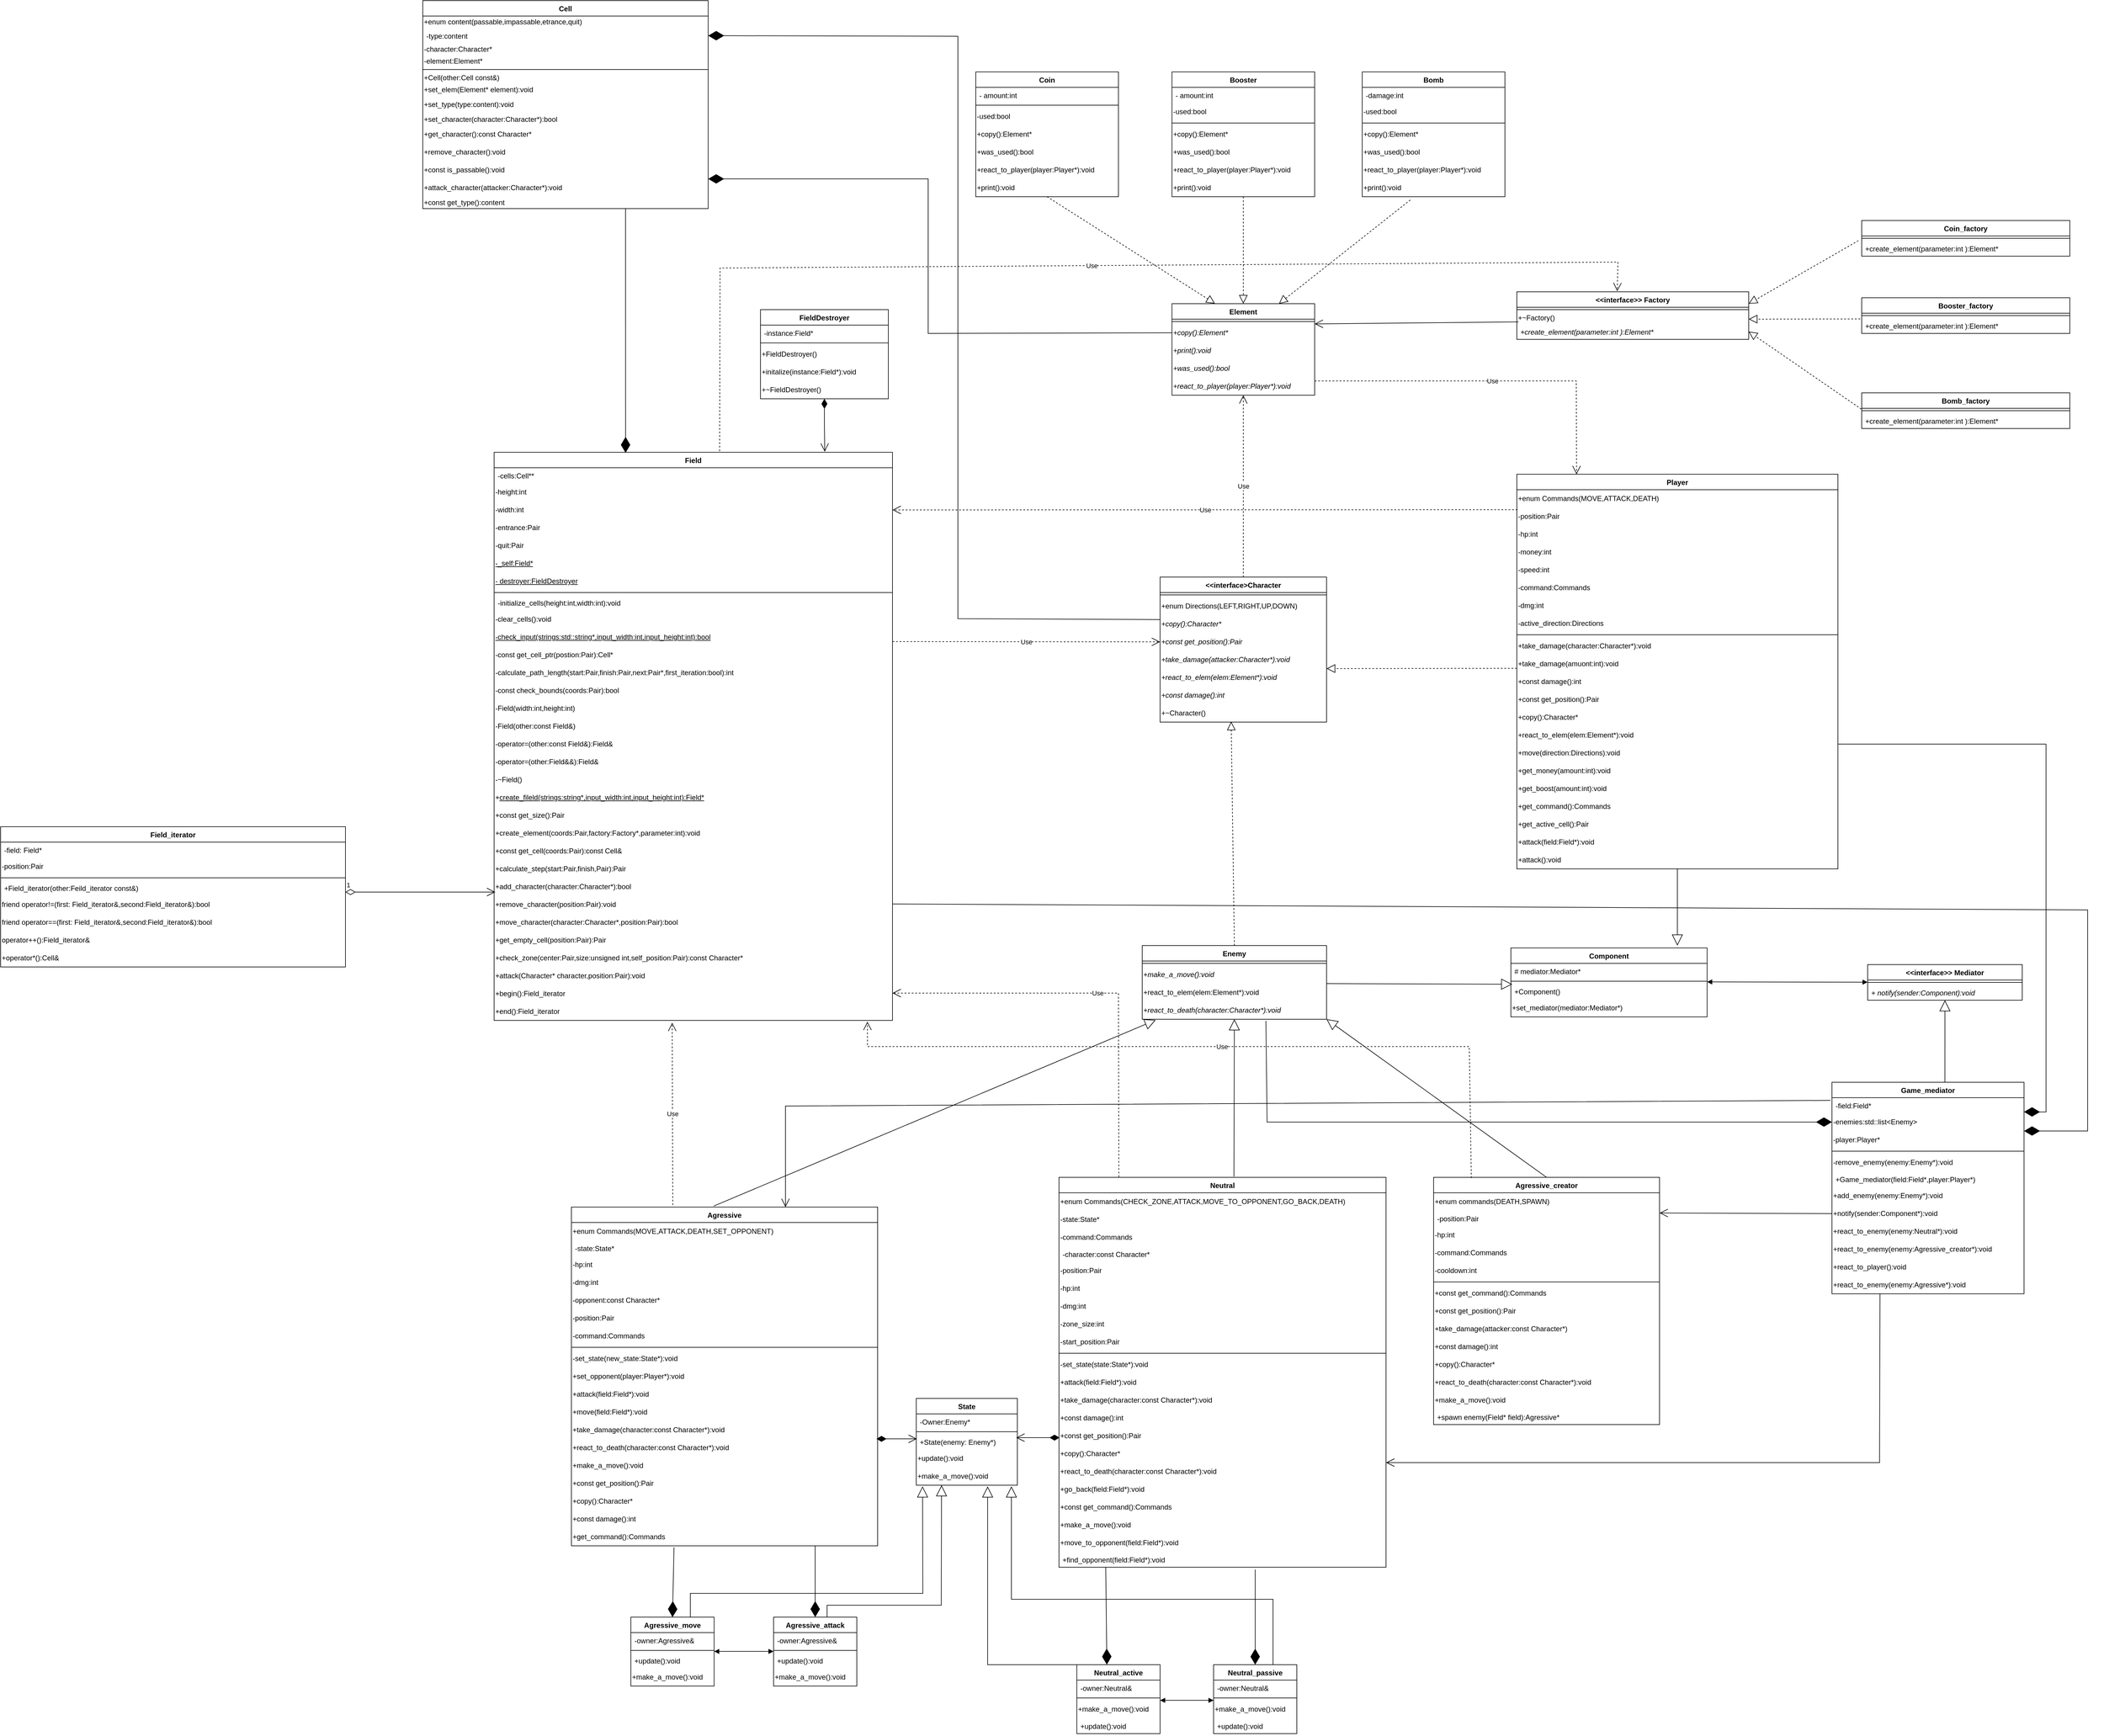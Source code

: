 <mxfile version="15.6.8" type="github">
  <diagram id="C5RBs43oDa-KdzZeNtuy" name="Page-1">
    <mxGraphModel dx="1144" dy="1865" grid="1" gridSize="10" guides="1" tooltips="1" connect="1" arrows="1" fold="1" page="1" pageScale="1" pageWidth="827" pageHeight="1169" math="0" shadow="0">
      <root>
        <mxCell id="WIyWlLk6GJQsqaUBKTNV-0" />
        <mxCell id="WIyWlLk6GJQsqaUBKTNV-1" parent="WIyWlLk6GJQsqaUBKTNV-0" />
        <mxCell id="xsE1GSZscVZEgbZIW3LD-2" value="Cell" style="swimlane;fontStyle=1;align=center;verticalAlign=top;childLayout=stackLayout;horizontal=1;startSize=26;horizontalStack=0;resizeParent=1;resizeParentMax=0;resizeLast=0;collapsible=1;marginBottom=0;" parent="WIyWlLk6GJQsqaUBKTNV-1" vertex="1">
          <mxGeometry x="1500" y="-160" width="480" height="350" as="geometry" />
        </mxCell>
        <mxCell id="48n6h0wSSKRTp9PxJUe6-4" value="&lt;div align=&quot;left&quot;&gt;+enum content(passable,impassable,etrance,quit)&lt;/div&gt;" style="text;html=1;strokeColor=none;fillColor=none;align=left;verticalAlign=middle;whiteSpace=wrap;rounded=0;" parent="xsE1GSZscVZEgbZIW3LD-2" vertex="1">
          <mxGeometry y="26" width="480" height="20" as="geometry" />
        </mxCell>
        <mxCell id="xsE1GSZscVZEgbZIW3LD-3" value="-type:content" style="text;strokeColor=none;fillColor=none;align=left;verticalAlign=top;spacingLeft=4;spacingRight=4;overflow=hidden;rotatable=0;points=[[0,0.5],[1,0.5]];portConstraint=eastwest;" parent="xsE1GSZscVZEgbZIW3LD-2" vertex="1">
          <mxGeometry y="46" width="480" height="26" as="geometry" />
        </mxCell>
        <mxCell id="48n6h0wSSKRTp9PxJUe6-1" value="-character:Character*" style="text;html=1;strokeColor=none;fillColor=none;align=left;verticalAlign=middle;whiteSpace=wrap;rounded=0;" parent="xsE1GSZscVZEgbZIW3LD-2" vertex="1">
          <mxGeometry y="72" width="480" height="20" as="geometry" />
        </mxCell>
        <mxCell id="48n6h0wSSKRTp9PxJUe6-0" value="-element:Element*" style="text;html=1;strokeColor=none;fillColor=none;align=left;verticalAlign=middle;whiteSpace=wrap;rounded=0;" parent="xsE1GSZscVZEgbZIW3LD-2" vertex="1">
          <mxGeometry y="92" width="480" height="20" as="geometry" />
        </mxCell>
        <mxCell id="xsE1GSZscVZEgbZIW3LD-4" value="" style="line;strokeWidth=1;fillColor=none;align=left;verticalAlign=middle;spacingTop=-1;spacingLeft=3;spacingRight=3;rotatable=0;labelPosition=right;points=[];portConstraint=eastwest;" parent="xsE1GSZscVZEgbZIW3LD-2" vertex="1">
          <mxGeometry y="112" width="480" height="8" as="geometry" />
        </mxCell>
        <mxCell id="48n6h0wSSKRTp9PxJUe6-2" value="+Cell(other:Cell const&amp;amp;)" style="text;html=1;strokeColor=none;fillColor=none;align=left;verticalAlign=middle;whiteSpace=wrap;rounded=0;" parent="xsE1GSZscVZEgbZIW3LD-2" vertex="1">
          <mxGeometry y="120" width="480" height="20" as="geometry" />
        </mxCell>
        <mxCell id="48n6h0wSSKRTp9PxJUe6-5" value="+set_elem(Element* element):void" style="text;html=1;strokeColor=none;fillColor=none;align=left;verticalAlign=middle;whiteSpace=wrap;rounded=0;" parent="xsE1GSZscVZEgbZIW3LD-2" vertex="1">
          <mxGeometry y="140" width="480" height="20" as="geometry" />
        </mxCell>
        <mxCell id="grzV_4phDnwmopxn0Cy7-0" value="+set_type(type:content):void" style="text;html=1;strokeColor=none;fillColor=none;align=left;verticalAlign=middle;whiteSpace=wrap;rounded=0;" parent="xsE1GSZscVZEgbZIW3LD-2" vertex="1">
          <mxGeometry y="160" width="480" height="30" as="geometry" />
        </mxCell>
        <mxCell id="48n6h0wSSKRTp9PxJUe6-7" value="+set_character(character:Character*):bool" style="text;html=1;strokeColor=none;fillColor=none;align=left;verticalAlign=middle;whiteSpace=wrap;rounded=0;" parent="xsE1GSZscVZEgbZIW3LD-2" vertex="1">
          <mxGeometry y="190" width="480" height="20" as="geometry" />
        </mxCell>
        <mxCell id="Km_RlHxw6roVxN_tXcQw-22" value="+get_character():const Character*" style="text;html=1;strokeColor=none;fillColor=none;align=left;verticalAlign=middle;whiteSpace=wrap;rounded=0;" parent="xsE1GSZscVZEgbZIW3LD-2" vertex="1">
          <mxGeometry y="210" width="480" height="30" as="geometry" />
        </mxCell>
        <mxCell id="grzV_4phDnwmopxn0Cy7-1" value="+remove_character():void" style="text;html=1;strokeColor=none;fillColor=none;align=left;verticalAlign=middle;whiteSpace=wrap;rounded=0;" parent="xsE1GSZscVZEgbZIW3LD-2" vertex="1">
          <mxGeometry y="240" width="480" height="30" as="geometry" />
        </mxCell>
        <mxCell id="0X_hstR2CPrQsVV3YqNj-102" value="+const is_passable():void" style="text;html=1;strokeColor=none;fillColor=none;align=left;verticalAlign=middle;whiteSpace=wrap;rounded=0;" vertex="1" parent="xsE1GSZscVZEgbZIW3LD-2">
          <mxGeometry y="270" width="480" height="30" as="geometry" />
        </mxCell>
        <mxCell id="grzV_4phDnwmopxn0Cy7-2" value="+attack_character(attacker:Character*):void" style="text;html=1;strokeColor=none;fillColor=none;align=left;verticalAlign=middle;whiteSpace=wrap;rounded=0;" parent="xsE1GSZscVZEgbZIW3LD-2" vertex="1">
          <mxGeometry y="300" width="480" height="30" as="geometry" />
        </mxCell>
        <mxCell id="48n6h0wSSKRTp9PxJUe6-8" value="+const get_type():content" style="text;html=1;strokeColor=none;fillColor=none;align=left;verticalAlign=middle;whiteSpace=wrap;rounded=0;" parent="xsE1GSZscVZEgbZIW3LD-2" vertex="1">
          <mxGeometry y="330" width="480" height="20" as="geometry" />
        </mxCell>
        <mxCell id="tWoFjFqfNtR5iYeBHFU--7" value="&lt;&lt;interface&gt;&gt; Factory" style="swimlane;fontStyle=1;align=center;verticalAlign=top;childLayout=stackLayout;horizontal=1;startSize=26;horizontalStack=0;resizeParent=1;resizeParentMax=0;resizeLast=0;collapsible=1;marginBottom=0;" parent="WIyWlLk6GJQsqaUBKTNV-1" vertex="1">
          <mxGeometry x="3340" y="330" width="390" height="80" as="geometry" />
        </mxCell>
        <mxCell id="tWoFjFqfNtR5iYeBHFU--9" value="" style="line;strokeWidth=1;fillColor=none;align=left;verticalAlign=middle;spacingTop=-1;spacingLeft=3;spacingRight=3;rotatable=0;labelPosition=right;points=[];portConstraint=eastwest;" parent="tWoFjFqfNtR5iYeBHFU--7" vertex="1">
          <mxGeometry y="26" width="390" height="8" as="geometry" />
        </mxCell>
        <mxCell id="McNXj-3BcxCFr41HC3wK-5" value="+~Factory()" style="text;html=1;strokeColor=none;fillColor=none;align=left;verticalAlign=middle;whiteSpace=wrap;rounded=0;" parent="tWoFjFqfNtR5iYeBHFU--7" vertex="1">
          <mxGeometry y="34" width="390" height="20" as="geometry" />
        </mxCell>
        <mxCell id="tWoFjFqfNtR5iYeBHFU--10" value="+create_element(parameter:int ):Element*" style="text;strokeColor=none;fillColor=none;align=left;verticalAlign=top;spacingLeft=4;spacingRight=4;overflow=hidden;rotatable=0;points=[[0,0.5],[1,0.5]];portConstraint=eastwest;fontStyle=2" parent="tWoFjFqfNtR5iYeBHFU--7" vertex="1">
          <mxGeometry y="54" width="390" height="26" as="geometry" />
        </mxCell>
        <mxCell id="McNXj-3BcxCFr41HC3wK-1" value="Element&#xa;" style="swimlane;fontStyle=1;align=center;verticalAlign=top;childLayout=stackLayout;horizontal=1;startSize=26;horizontalStack=0;resizeParent=1;resizeParentMax=0;resizeLast=0;collapsible=1;marginBottom=0;" parent="WIyWlLk6GJQsqaUBKTNV-1" vertex="1">
          <mxGeometry x="2760" y="350" width="240" height="154" as="geometry" />
        </mxCell>
        <mxCell id="McNXj-3BcxCFr41HC3wK-3" value="" style="line;strokeWidth=1;fillColor=none;align=left;verticalAlign=middle;spacingTop=-1;spacingLeft=3;spacingRight=3;rotatable=0;labelPosition=right;points=[];portConstraint=eastwest;" parent="McNXj-3BcxCFr41HC3wK-1" vertex="1">
          <mxGeometry y="26" width="240" height="8" as="geometry" />
        </mxCell>
        <mxCell id="Ug6BfeDQTz1O-QkU39ld-2" value="&lt;i&gt;+copy():Element*&lt;/i&gt;" style="text;html=1;strokeColor=none;fillColor=none;align=left;verticalAlign=middle;whiteSpace=wrap;rounded=0;" parent="McNXj-3BcxCFr41HC3wK-1" vertex="1">
          <mxGeometry y="34" width="240" height="30" as="geometry" />
        </mxCell>
        <mxCell id="GG4XUn2FxnZlyrhbKbJu-24" value="&lt;i&gt;+print():void&lt;/i&gt;" style="text;html=1;strokeColor=none;fillColor=none;align=left;verticalAlign=middle;whiteSpace=wrap;rounded=0;" parent="McNXj-3BcxCFr41HC3wK-1" vertex="1">
          <mxGeometry y="64" width="240" height="30" as="geometry" />
        </mxCell>
        <mxCell id="oonbf2Go2FuBxZeRhi8Y-16" value="&lt;i&gt;+was_used():bool&lt;/i&gt;" style="text;html=1;strokeColor=none;fillColor=none;align=left;verticalAlign=middle;whiteSpace=wrap;rounded=0;" parent="McNXj-3BcxCFr41HC3wK-1" vertex="1">
          <mxGeometry y="94" width="240" height="30" as="geometry" />
        </mxCell>
        <mxCell id="oonbf2Go2FuBxZeRhi8Y-2" value="&lt;i&gt;+react_to_player(player:Player*):void&lt;/i&gt;" style="text;html=1;strokeColor=none;fillColor=none;align=left;verticalAlign=middle;whiteSpace=wrap;rounded=0;" parent="McNXj-3BcxCFr41HC3wK-1" vertex="1">
          <mxGeometry y="124" width="240" height="30" as="geometry" />
        </mxCell>
        <mxCell id="0X_hstR2CPrQsVV3YqNj-104" value="" style="endArrow=diamondThin;endFill=1;endSize=24;html=1;rounded=0;entryX=0;entryY=0.5;entryDx=0;entryDy=0;exitX=0;exitY=0.5;exitDx=0;exitDy=0;" edge="1" parent="McNXj-3BcxCFr41HC3wK-1" source="Ug6BfeDQTz1O-QkU39ld-2">
          <mxGeometry width="160" relative="1" as="geometry">
            <mxPoint x="-20" y="20" as="sourcePoint" />
            <mxPoint x="-780" y="-210" as="targetPoint" />
            <Array as="points">
              <mxPoint x="-410" y="50" />
              <mxPoint x="-410" y="-210" />
            </Array>
          </mxGeometry>
        </mxCell>
        <mxCell id="McNXj-3BcxCFr41HC3wK-9" value="Coin&#xa;" style="swimlane;fontStyle=1;align=center;verticalAlign=top;childLayout=stackLayout;horizontal=1;startSize=26;horizontalStack=0;resizeParent=1;resizeParentMax=0;resizeLast=0;collapsible=1;marginBottom=0;" parent="WIyWlLk6GJQsqaUBKTNV-1" vertex="1">
          <mxGeometry x="2430" y="-40" width="240" height="210" as="geometry" />
        </mxCell>
        <mxCell id="McNXj-3BcxCFr41HC3wK-10" value="- amount:int" style="text;strokeColor=none;fillColor=none;align=left;verticalAlign=top;spacingLeft=4;spacingRight=4;overflow=hidden;rotatable=0;points=[[0,0.5],[1,0.5]];portConstraint=eastwest;" parent="McNXj-3BcxCFr41HC3wK-9" vertex="1">
          <mxGeometry y="26" width="240" height="26" as="geometry" />
        </mxCell>
        <mxCell id="McNXj-3BcxCFr41HC3wK-11" value="" style="line;strokeWidth=1;fillColor=none;align=left;verticalAlign=middle;spacingTop=-1;spacingLeft=3;spacingRight=3;rotatable=0;labelPosition=right;points=[];portConstraint=eastwest;" parent="McNXj-3BcxCFr41HC3wK-9" vertex="1">
          <mxGeometry y="52" width="240" height="8" as="geometry" />
        </mxCell>
        <mxCell id="oonbf2Go2FuBxZeRhi8Y-15" value="-used:bool" style="text;html=1;strokeColor=none;fillColor=none;align=left;verticalAlign=middle;whiteSpace=wrap;rounded=0;" parent="McNXj-3BcxCFr41HC3wK-9" vertex="1">
          <mxGeometry y="60" width="240" height="30" as="geometry" />
        </mxCell>
        <mxCell id="Ug6BfeDQTz1O-QkU39ld-5" value="+copy():Element*" style="text;html=1;strokeColor=none;fillColor=none;align=left;verticalAlign=middle;whiteSpace=wrap;rounded=0;" parent="McNXj-3BcxCFr41HC3wK-9" vertex="1">
          <mxGeometry y="90" width="240" height="30" as="geometry" />
        </mxCell>
        <mxCell id="oonbf2Go2FuBxZeRhi8Y-18" value="+was_used():bool" style="text;html=1;strokeColor=none;fillColor=none;align=left;verticalAlign=middle;whiteSpace=wrap;rounded=0;" parent="McNXj-3BcxCFr41HC3wK-9" vertex="1">
          <mxGeometry y="120" width="240" height="30" as="geometry" />
        </mxCell>
        <mxCell id="oonbf2Go2FuBxZeRhi8Y-3" value="+react_to_player(player:Player*):void" style="text;html=1;strokeColor=none;fillColor=none;align=left;verticalAlign=middle;whiteSpace=wrap;rounded=0;" parent="McNXj-3BcxCFr41HC3wK-9" vertex="1">
          <mxGeometry y="150" width="240" height="30" as="geometry" />
        </mxCell>
        <mxCell id="GG4XUn2FxnZlyrhbKbJu-27" value="+print():void" style="text;html=1;strokeColor=none;fillColor=none;align=left;verticalAlign=middle;whiteSpace=wrap;rounded=0;" parent="McNXj-3BcxCFr41HC3wK-9" vertex="1">
          <mxGeometry y="180" width="240" height="30" as="geometry" />
        </mxCell>
        <mxCell id="McNXj-3BcxCFr41HC3wK-15" value="Booster" style="swimlane;fontStyle=1;align=center;verticalAlign=top;childLayout=stackLayout;horizontal=1;startSize=26;horizontalStack=0;resizeParent=1;resizeParentMax=0;resizeLast=0;collapsible=1;marginBottom=0;" parent="WIyWlLk6GJQsqaUBKTNV-1" vertex="1">
          <mxGeometry x="2760" y="-40" width="240" height="210" as="geometry" />
        </mxCell>
        <mxCell id="McNXj-3BcxCFr41HC3wK-16" value="- amount:int" style="text;strokeColor=none;fillColor=none;align=left;verticalAlign=top;spacingLeft=4;spacingRight=4;overflow=hidden;rotatable=0;points=[[0,0.5],[1,0.5]];portConstraint=eastwest;" parent="McNXj-3BcxCFr41HC3wK-15" vertex="1">
          <mxGeometry y="26" width="240" height="26" as="geometry" />
        </mxCell>
        <mxCell id="oonbf2Go2FuBxZeRhi8Y-13" value="-used:bool" style="text;html=1;strokeColor=none;fillColor=none;align=left;verticalAlign=middle;whiteSpace=wrap;rounded=0;" parent="McNXj-3BcxCFr41HC3wK-15" vertex="1">
          <mxGeometry y="52" width="240" height="30" as="geometry" />
        </mxCell>
        <mxCell id="McNXj-3BcxCFr41HC3wK-17" value="" style="line;strokeWidth=1;fillColor=none;align=left;verticalAlign=middle;spacingTop=-1;spacingLeft=3;spacingRight=3;rotatable=0;labelPosition=right;points=[];portConstraint=eastwest;" parent="McNXj-3BcxCFr41HC3wK-15" vertex="1">
          <mxGeometry y="82" width="240" height="8" as="geometry" />
        </mxCell>
        <mxCell id="Ug6BfeDQTz1O-QkU39ld-4" value="+copy():Element*" style="text;html=1;strokeColor=none;fillColor=none;align=left;verticalAlign=middle;whiteSpace=wrap;rounded=0;" parent="McNXj-3BcxCFr41HC3wK-15" vertex="1">
          <mxGeometry y="90" width="240" height="30" as="geometry" />
        </mxCell>
        <mxCell id="oonbf2Go2FuBxZeRhi8Y-17" value="+was_used():bool" style="text;html=1;strokeColor=none;fillColor=none;align=left;verticalAlign=middle;whiteSpace=wrap;rounded=0;" parent="McNXj-3BcxCFr41HC3wK-15" vertex="1">
          <mxGeometry y="120" width="240" height="30" as="geometry" />
        </mxCell>
        <mxCell id="oonbf2Go2FuBxZeRhi8Y-4" value="+react_to_player(player:Player*):void" style="text;html=1;strokeColor=none;fillColor=none;align=left;verticalAlign=middle;whiteSpace=wrap;rounded=0;" parent="McNXj-3BcxCFr41HC3wK-15" vertex="1">
          <mxGeometry y="150" width="240" height="30" as="geometry" />
        </mxCell>
        <mxCell id="GG4XUn2FxnZlyrhbKbJu-25" value="+print():void" style="text;html=1;strokeColor=none;fillColor=none;align=left;verticalAlign=middle;whiteSpace=wrap;rounded=0;" parent="McNXj-3BcxCFr41HC3wK-15" vertex="1">
          <mxGeometry y="180" width="240" height="30" as="geometry" />
        </mxCell>
        <mxCell id="el9_5BR20MesqiRmmWId-0" value="Bomb" style="swimlane;fontStyle=1;align=center;verticalAlign=top;childLayout=stackLayout;horizontal=1;startSize=26;horizontalStack=0;resizeParent=1;resizeParentMax=0;resizeLast=0;collapsible=1;marginBottom=0;" parent="WIyWlLk6GJQsqaUBKTNV-1" vertex="1">
          <mxGeometry x="3080" y="-40" width="240" height="210" as="geometry" />
        </mxCell>
        <mxCell id="el9_5BR20MesqiRmmWId-1" value="-damage:int" style="text;strokeColor=none;fillColor=none;align=left;verticalAlign=top;spacingLeft=4;spacingRight=4;overflow=hidden;rotatable=0;points=[[0,0.5],[1,0.5]];portConstraint=eastwest;" parent="el9_5BR20MesqiRmmWId-0" vertex="1">
          <mxGeometry y="26" width="240" height="26" as="geometry" />
        </mxCell>
        <mxCell id="oonbf2Go2FuBxZeRhi8Y-14" value="-used:bool" style="text;html=1;strokeColor=none;fillColor=none;align=left;verticalAlign=middle;whiteSpace=wrap;rounded=0;" parent="el9_5BR20MesqiRmmWId-0" vertex="1">
          <mxGeometry y="52" width="240" height="30" as="geometry" />
        </mxCell>
        <mxCell id="el9_5BR20MesqiRmmWId-2" value="" style="line;strokeWidth=1;fillColor=none;align=left;verticalAlign=middle;spacingTop=-1;spacingLeft=3;spacingRight=3;rotatable=0;labelPosition=right;points=[];portConstraint=eastwest;" parent="el9_5BR20MesqiRmmWId-0" vertex="1">
          <mxGeometry y="82" width="240" height="8" as="geometry" />
        </mxCell>
        <mxCell id="Ug6BfeDQTz1O-QkU39ld-3" value="+copy():Element*" style="text;html=1;strokeColor=none;fillColor=none;align=left;verticalAlign=middle;whiteSpace=wrap;rounded=0;" parent="el9_5BR20MesqiRmmWId-0" vertex="1">
          <mxGeometry y="90" width="240" height="30" as="geometry" />
        </mxCell>
        <mxCell id="oonbf2Go2FuBxZeRhi8Y-19" value="+was_used():bool" style="text;html=1;strokeColor=none;fillColor=none;align=left;verticalAlign=middle;whiteSpace=wrap;rounded=0;" parent="el9_5BR20MesqiRmmWId-0" vertex="1">
          <mxGeometry y="120" width="240" height="30" as="geometry" />
        </mxCell>
        <mxCell id="oonbf2Go2FuBxZeRhi8Y-5" value="+react_to_player(player:Player*):void" style="text;html=1;strokeColor=none;fillColor=none;align=left;verticalAlign=middle;whiteSpace=wrap;rounded=0;" parent="el9_5BR20MesqiRmmWId-0" vertex="1">
          <mxGeometry y="150" width="240" height="30" as="geometry" />
        </mxCell>
        <mxCell id="GG4XUn2FxnZlyrhbKbJu-26" value="+print():void" style="text;html=1;strokeColor=none;fillColor=none;align=left;verticalAlign=middle;whiteSpace=wrap;rounded=0;" parent="el9_5BR20MesqiRmmWId-0" vertex="1">
          <mxGeometry y="180" width="240" height="30" as="geometry" />
        </mxCell>
        <mxCell id="el9_5BR20MesqiRmmWId-6" value="Coin_factory" style="swimlane;fontStyle=1;align=center;verticalAlign=top;childLayout=stackLayout;horizontal=1;startSize=26;horizontalStack=0;resizeParent=1;resizeParentMax=0;resizeLast=0;collapsible=1;marginBottom=0;" parent="WIyWlLk6GJQsqaUBKTNV-1" vertex="1">
          <mxGeometry x="3920" y="210" width="350" height="60" as="geometry" />
        </mxCell>
        <mxCell id="el9_5BR20MesqiRmmWId-8" value="" style="line;strokeWidth=1;fillColor=none;align=left;verticalAlign=middle;spacingTop=-1;spacingLeft=3;spacingRight=3;rotatable=0;labelPosition=right;points=[];portConstraint=eastwest;" parent="el9_5BR20MesqiRmmWId-6" vertex="1">
          <mxGeometry y="26" width="350" height="8" as="geometry" />
        </mxCell>
        <mxCell id="el9_5BR20MesqiRmmWId-10" value="+create_element(parameter:int ):Element*" style="text;strokeColor=none;fillColor=none;align=left;verticalAlign=top;spacingLeft=4;spacingRight=4;overflow=hidden;rotatable=0;points=[[0,0.5],[1,0.5]];portConstraint=eastwest;fontStyle=0" parent="el9_5BR20MesqiRmmWId-6" vertex="1">
          <mxGeometry y="34" width="350" height="26" as="geometry" />
        </mxCell>
        <mxCell id="8DYW9aeiwufktY21G8mX-1" value="Booster_factory" style="swimlane;fontStyle=1;align=center;verticalAlign=top;childLayout=stackLayout;horizontal=1;startSize=26;horizontalStack=0;resizeParent=1;resizeParentMax=0;resizeLast=0;collapsible=1;marginBottom=0;" parent="WIyWlLk6GJQsqaUBKTNV-1" vertex="1">
          <mxGeometry x="3920" y="340" width="350" height="60" as="geometry" />
        </mxCell>
        <mxCell id="8DYW9aeiwufktY21G8mX-2" value="" style="line;strokeWidth=1;fillColor=none;align=left;verticalAlign=middle;spacingTop=-1;spacingLeft=3;spacingRight=3;rotatable=0;labelPosition=right;points=[];portConstraint=eastwest;" parent="8DYW9aeiwufktY21G8mX-1" vertex="1">
          <mxGeometry y="26" width="350" height="8" as="geometry" />
        </mxCell>
        <mxCell id="8DYW9aeiwufktY21G8mX-3" value="+create_element(parameter:int ):Element*" style="text;strokeColor=none;fillColor=none;align=left;verticalAlign=top;spacingLeft=4;spacingRight=4;overflow=hidden;rotatable=0;points=[[0,0.5],[1,0.5]];portConstraint=eastwest;fontStyle=0" parent="8DYW9aeiwufktY21G8mX-1" vertex="1">
          <mxGeometry y="34" width="350" height="26" as="geometry" />
        </mxCell>
        <mxCell id="8DYW9aeiwufktY21G8mX-4" value="Bomb_factory" style="swimlane;fontStyle=1;align=center;verticalAlign=top;childLayout=stackLayout;horizontal=1;startSize=26;horizontalStack=0;resizeParent=1;resizeParentMax=0;resizeLast=0;collapsible=1;marginBottom=0;" parent="WIyWlLk6GJQsqaUBKTNV-1" vertex="1">
          <mxGeometry x="3920" y="500" width="350" height="60" as="geometry" />
        </mxCell>
        <mxCell id="8DYW9aeiwufktY21G8mX-5" value="" style="line;strokeWidth=1;fillColor=none;align=left;verticalAlign=middle;spacingTop=-1;spacingLeft=3;spacingRight=3;rotatable=0;labelPosition=right;points=[];portConstraint=eastwest;" parent="8DYW9aeiwufktY21G8mX-4" vertex="1">
          <mxGeometry y="26" width="350" height="8" as="geometry" />
        </mxCell>
        <mxCell id="8DYW9aeiwufktY21G8mX-6" value="+create_element(parameter:int ):Element*" style="text;strokeColor=none;fillColor=none;align=left;verticalAlign=top;spacingLeft=4;spacingRight=4;overflow=hidden;rotatable=0;points=[[0,0.5],[1,0.5]];portConstraint=eastwest;fontStyle=0" parent="8DYW9aeiwufktY21G8mX-4" vertex="1">
          <mxGeometry y="34" width="350" height="26" as="geometry" />
        </mxCell>
        <mxCell id="Iwc6zqxQIkc-S9eKUuf3-0" value="Field" style="swimlane;fontStyle=1;align=center;verticalAlign=top;childLayout=stackLayout;horizontal=1;startSize=26;horizontalStack=0;resizeParent=1;resizeParentMax=0;resizeLast=0;collapsible=1;marginBottom=0;" parent="WIyWlLk6GJQsqaUBKTNV-1" vertex="1">
          <mxGeometry x="1620" y="600" width="670" height="956" as="geometry" />
        </mxCell>
        <mxCell id="Iwc6zqxQIkc-S9eKUuf3-1" value="-cells:Cell**" style="text;strokeColor=none;fillColor=none;align=left;verticalAlign=top;spacingLeft=4;spacingRight=4;overflow=hidden;rotatable=0;points=[[0,0.5],[1,0.5]];portConstraint=eastwest;" parent="Iwc6zqxQIkc-S9eKUuf3-0" vertex="1">
          <mxGeometry y="26" width="670" height="26" as="geometry" />
        </mxCell>
        <mxCell id="GG4XUn2FxnZlyrhbKbJu-0" value="-height:int" style="text;html=1;strokeColor=none;fillColor=none;align=left;verticalAlign=middle;whiteSpace=wrap;rounded=0;" parent="Iwc6zqxQIkc-S9eKUuf3-0" vertex="1">
          <mxGeometry y="52" width="670" height="30" as="geometry" />
        </mxCell>
        <mxCell id="GG4XUn2FxnZlyrhbKbJu-1" value="-width:int" style="text;html=1;strokeColor=none;fillColor=none;align=left;verticalAlign=middle;whiteSpace=wrap;rounded=0;" parent="Iwc6zqxQIkc-S9eKUuf3-0" vertex="1">
          <mxGeometry y="82" width="670" height="30" as="geometry" />
        </mxCell>
        <mxCell id="GG4XUn2FxnZlyrhbKbJu-2" value="-entrance:Pair" style="text;html=1;strokeColor=none;fillColor=none;align=left;verticalAlign=middle;whiteSpace=wrap;rounded=0;" parent="Iwc6zqxQIkc-S9eKUuf3-0" vertex="1">
          <mxGeometry y="112" width="670" height="30" as="geometry" />
        </mxCell>
        <mxCell id="GG4XUn2FxnZlyrhbKbJu-3" value="-quit:Pair" style="text;html=1;strokeColor=none;fillColor=none;align=left;verticalAlign=middle;whiteSpace=wrap;rounded=0;" parent="Iwc6zqxQIkc-S9eKUuf3-0" vertex="1">
          <mxGeometry y="142" width="670" height="30" as="geometry" />
        </mxCell>
        <mxCell id="tuSI-3SOKSr631faxkzB-22" value="&lt;u&gt;-_self:Field*&lt;/u&gt;" style="text;html=1;strokeColor=none;fillColor=none;align=left;verticalAlign=middle;whiteSpace=wrap;rounded=0;" parent="Iwc6zqxQIkc-S9eKUuf3-0" vertex="1">
          <mxGeometry y="172" width="670" height="30" as="geometry" />
        </mxCell>
        <mxCell id="tuSI-3SOKSr631faxkzB-23" value="&lt;u&gt;- destroyer:FieldDestroyer&lt;/u&gt;" style="text;html=1;strokeColor=none;fillColor=none;align=left;verticalAlign=middle;whiteSpace=wrap;rounded=0;" parent="Iwc6zqxQIkc-S9eKUuf3-0" vertex="1">
          <mxGeometry y="202" width="670" height="30" as="geometry" />
        </mxCell>
        <mxCell id="Iwc6zqxQIkc-S9eKUuf3-2" value="" style="line;strokeWidth=1;fillColor=none;align=left;verticalAlign=middle;spacingTop=-1;spacingLeft=3;spacingRight=3;rotatable=0;labelPosition=right;points=[];portConstraint=eastwest;" parent="Iwc6zqxQIkc-S9eKUuf3-0" vertex="1">
          <mxGeometry y="232" width="670" height="8" as="geometry" />
        </mxCell>
        <mxCell id="Iwc6zqxQIkc-S9eKUuf3-3" value="-initialize_cells(height:int,width:int):void" style="text;strokeColor=none;fillColor=none;align=left;verticalAlign=top;spacingLeft=4;spacingRight=4;overflow=hidden;rotatable=0;points=[[0,0.5],[1,0.5]];portConstraint=eastwest;" parent="Iwc6zqxQIkc-S9eKUuf3-0" vertex="1">
          <mxGeometry y="240" width="670" height="26" as="geometry" />
        </mxCell>
        <mxCell id="tuSI-3SOKSr631faxkzB-24" value="-clear_cells():void" style="text;html=1;strokeColor=none;fillColor=none;align=left;verticalAlign=middle;whiteSpace=wrap;rounded=0;" parent="Iwc6zqxQIkc-S9eKUuf3-0" vertex="1">
          <mxGeometry y="266" width="670" height="30" as="geometry" />
        </mxCell>
        <mxCell id="tuSI-3SOKSr631faxkzB-25" value="&lt;u&gt;-check_input(strings:std::string*,input_width:int,input_height:int):bool&lt;/u&gt;" style="text;html=1;strokeColor=none;fillColor=none;align=left;verticalAlign=middle;whiteSpace=wrap;rounded=0;" parent="Iwc6zqxQIkc-S9eKUuf3-0" vertex="1">
          <mxGeometry y="296" width="670" height="30" as="geometry" />
        </mxCell>
        <mxCell id="tuSI-3SOKSr631faxkzB-26" value="-const get_cell_ptr(postion:Pair):Cell*" style="text;html=1;strokeColor=none;fillColor=none;align=left;verticalAlign=middle;whiteSpace=wrap;rounded=0;" parent="Iwc6zqxQIkc-S9eKUuf3-0" vertex="1">
          <mxGeometry y="326" width="670" height="30" as="geometry" />
        </mxCell>
        <mxCell id="tuSI-3SOKSr631faxkzB-27" value="-calculate_path_length(start:Pair,finish:Pair,next:Pair*,first_iteration:bool):int" style="text;html=1;strokeColor=none;fillColor=none;align=left;verticalAlign=middle;whiteSpace=wrap;rounded=0;" parent="Iwc6zqxQIkc-S9eKUuf3-0" vertex="1">
          <mxGeometry y="356" width="670" height="30" as="geometry" />
        </mxCell>
        <mxCell id="tuSI-3SOKSr631faxkzB-28" value="-const check_bounds(coords:Pair):bool" style="text;html=1;strokeColor=none;fillColor=none;align=left;verticalAlign=middle;whiteSpace=wrap;rounded=0;" parent="Iwc6zqxQIkc-S9eKUuf3-0" vertex="1">
          <mxGeometry y="386" width="670" height="30" as="geometry" />
        </mxCell>
        <mxCell id="GG4XUn2FxnZlyrhbKbJu-5" value="-Field(width:int,height:int)" style="text;html=1;strokeColor=none;fillColor=none;align=left;verticalAlign=middle;whiteSpace=wrap;rounded=0;" parent="Iwc6zqxQIkc-S9eKUuf3-0" vertex="1">
          <mxGeometry y="416" width="670" height="30" as="geometry" />
        </mxCell>
        <mxCell id="GG4XUn2FxnZlyrhbKbJu-6" value="-Field(other:const Field&amp;amp;)" style="text;html=1;strokeColor=none;fillColor=none;align=left;verticalAlign=middle;whiteSpace=wrap;rounded=0;" parent="Iwc6zqxQIkc-S9eKUuf3-0" vertex="1">
          <mxGeometry y="446" width="670" height="30" as="geometry" />
        </mxCell>
        <mxCell id="GG4XUn2FxnZlyrhbKbJu-7" value="-operator=(other:const Field&amp;amp;):Field&amp;amp;" style="text;html=1;strokeColor=none;fillColor=none;align=left;verticalAlign=middle;whiteSpace=wrap;rounded=0;" parent="Iwc6zqxQIkc-S9eKUuf3-0" vertex="1">
          <mxGeometry y="476" width="670" height="30" as="geometry" />
        </mxCell>
        <mxCell id="GG4XUn2FxnZlyrhbKbJu-8" value="-operator=(other:Field&amp;amp;&amp;amp;):Field&amp;amp;" style="text;html=1;strokeColor=none;fillColor=none;align=left;verticalAlign=middle;whiteSpace=wrap;rounded=0;" parent="Iwc6zqxQIkc-S9eKUuf3-0" vertex="1">
          <mxGeometry y="506" width="670" height="30" as="geometry" />
        </mxCell>
        <mxCell id="tuSI-3SOKSr631faxkzB-29" value="-~Field()" style="text;html=1;strokeColor=none;fillColor=none;align=left;verticalAlign=middle;whiteSpace=wrap;rounded=0;" parent="Iwc6zqxQIkc-S9eKUuf3-0" vertex="1">
          <mxGeometry y="536" width="670" height="30" as="geometry" />
        </mxCell>
        <mxCell id="MBrvf-cVYj65ZBORAVVF-1" value="+&lt;u&gt;create_fileld(strings:string*,input_width:int,input_height:int):Field*&lt;/u&gt;" style="text;html=1;strokeColor=none;fillColor=none;align=left;verticalAlign=middle;whiteSpace=wrap;rounded=0;" parent="Iwc6zqxQIkc-S9eKUuf3-0" vertex="1">
          <mxGeometry y="566" width="670" height="30" as="geometry" />
        </mxCell>
        <mxCell id="GG4XUn2FxnZlyrhbKbJu-9" value="+const get_size():Pair" style="text;html=1;strokeColor=none;fillColor=none;align=left;verticalAlign=middle;whiteSpace=wrap;rounded=0;" parent="Iwc6zqxQIkc-S9eKUuf3-0" vertex="1">
          <mxGeometry y="596" width="670" height="30" as="geometry" />
        </mxCell>
        <mxCell id="GG4XUn2FxnZlyrhbKbJu-11" value="+create_element(coords:Pair,factory:Factory*,parameter:int):void" style="text;html=1;strokeColor=none;fillColor=none;align=left;verticalAlign=middle;whiteSpace=wrap;rounded=0;" parent="Iwc6zqxQIkc-S9eKUuf3-0" vertex="1">
          <mxGeometry y="626" width="670" height="30" as="geometry" />
        </mxCell>
        <mxCell id="GG4XUn2FxnZlyrhbKbJu-10" value="+const get_cell(coords:Pair):const Cell&amp;amp;" style="text;html=1;strokeColor=none;fillColor=none;align=left;verticalAlign=middle;whiteSpace=wrap;rounded=0;" parent="Iwc6zqxQIkc-S9eKUuf3-0" vertex="1">
          <mxGeometry y="656" width="670" height="30" as="geometry" />
        </mxCell>
        <mxCell id="oonbf2Go2FuBxZeRhi8Y-0" value="+calculate_step(start:Pair,finish,Pair):Pair" style="text;html=1;strokeColor=none;fillColor=none;align=left;verticalAlign=middle;whiteSpace=wrap;rounded=0;" parent="Iwc6zqxQIkc-S9eKUuf3-0" vertex="1">
          <mxGeometry y="686" width="670" height="30" as="geometry" />
        </mxCell>
        <mxCell id="oonbf2Go2FuBxZeRhi8Y-11" value="+add_character(character:Character*):bool" style="text;html=1;strokeColor=none;fillColor=none;align=left;verticalAlign=middle;whiteSpace=wrap;rounded=0;" parent="Iwc6zqxQIkc-S9eKUuf3-0" vertex="1">
          <mxGeometry y="716" width="670" height="30" as="geometry" />
        </mxCell>
        <mxCell id="oonbf2Go2FuBxZeRhi8Y-12" value="+remove_character(position:Pair):void" style="text;html=1;strokeColor=none;fillColor=none;align=left;verticalAlign=middle;whiteSpace=wrap;rounded=0;" parent="Iwc6zqxQIkc-S9eKUuf3-0" vertex="1">
          <mxGeometry y="746" width="670" height="30" as="geometry" />
        </mxCell>
        <mxCell id="oonbf2Go2FuBxZeRhi8Y-10" value="+move_character(character:Character*,position:Pair):bool" style="text;html=1;strokeColor=none;fillColor=none;align=left;verticalAlign=middle;whiteSpace=wrap;rounded=0;" parent="Iwc6zqxQIkc-S9eKUuf3-0" vertex="1">
          <mxGeometry y="776" width="670" height="30" as="geometry" />
        </mxCell>
        <mxCell id="eG7skbf5xnkWyoIcJeTa-0" value="+get_empty_cell(position:Pair):Pair" style="text;html=1;strokeColor=none;fillColor=none;align=left;verticalAlign=middle;whiteSpace=wrap;rounded=0;" parent="Iwc6zqxQIkc-S9eKUuf3-0" vertex="1">
          <mxGeometry y="806" width="670" height="30" as="geometry" />
        </mxCell>
        <mxCell id="Km_RlHxw6roVxN_tXcQw-21" value="+check_zone(center:Pair,size:unsigned int,self_position:Pair):const Character*" style="text;html=1;strokeColor=none;fillColor=none;align=left;verticalAlign=middle;whiteSpace=wrap;rounded=0;" parent="Iwc6zqxQIkc-S9eKUuf3-0" vertex="1">
          <mxGeometry y="836" width="670" height="30" as="geometry" />
        </mxCell>
        <mxCell id="oonbf2Go2FuBxZeRhi8Y-20" value="+attack(Character* character,position:Pair):void" style="text;html=1;strokeColor=none;fillColor=none;align=left;verticalAlign=middle;whiteSpace=wrap;rounded=0;" parent="Iwc6zqxQIkc-S9eKUuf3-0" vertex="1">
          <mxGeometry y="866" width="670" height="30" as="geometry" />
        </mxCell>
        <mxCell id="GG4XUn2FxnZlyrhbKbJu-13" value="+begin():Field_iterator" style="text;html=1;strokeColor=none;fillColor=none;align=left;verticalAlign=middle;whiteSpace=wrap;rounded=0;" parent="Iwc6zqxQIkc-S9eKUuf3-0" vertex="1">
          <mxGeometry y="896" width="670" height="30" as="geometry" />
        </mxCell>
        <mxCell id="GG4XUn2FxnZlyrhbKbJu-14" value="+end():Field_iterator" style="text;html=1;strokeColor=none;fillColor=none;align=left;verticalAlign=middle;whiteSpace=wrap;rounded=0;" parent="Iwc6zqxQIkc-S9eKUuf3-0" vertex="1">
          <mxGeometry y="926" width="670" height="30" as="geometry" />
        </mxCell>
        <mxCell id="GG4XUn2FxnZlyrhbKbJu-28" value="Field_iterator" style="swimlane;fontStyle=1;align=center;verticalAlign=top;childLayout=stackLayout;horizontal=1;startSize=26;horizontalStack=0;resizeParent=1;resizeParentMax=0;resizeLast=0;collapsible=1;marginBottom=0;" parent="WIyWlLk6GJQsqaUBKTNV-1" vertex="1">
          <mxGeometry x="790" y="1230" width="580" height="236" as="geometry" />
        </mxCell>
        <mxCell id="GG4XUn2FxnZlyrhbKbJu-29" value="-field: Field*" style="text;strokeColor=none;fillColor=none;align=left;verticalAlign=top;spacingLeft=4;spacingRight=4;overflow=hidden;rotatable=0;points=[[0,0.5],[1,0.5]];portConstraint=eastwest;" parent="GG4XUn2FxnZlyrhbKbJu-28" vertex="1">
          <mxGeometry y="26" width="580" height="26" as="geometry" />
        </mxCell>
        <mxCell id="GG4XUn2FxnZlyrhbKbJu-32" value="-position:Pair" style="text;html=1;strokeColor=none;fillColor=none;align=left;verticalAlign=middle;whiteSpace=wrap;rounded=0;" parent="GG4XUn2FxnZlyrhbKbJu-28" vertex="1">
          <mxGeometry y="52" width="580" height="30" as="geometry" />
        </mxCell>
        <mxCell id="GG4XUn2FxnZlyrhbKbJu-30" value="" style="line;strokeWidth=1;fillColor=none;align=left;verticalAlign=middle;spacingTop=-1;spacingLeft=3;spacingRight=3;rotatable=0;labelPosition=right;points=[];portConstraint=eastwest;" parent="GG4XUn2FxnZlyrhbKbJu-28" vertex="1">
          <mxGeometry y="82" width="580" height="8" as="geometry" />
        </mxCell>
        <mxCell id="GG4XUn2FxnZlyrhbKbJu-31" value="+Field_iterator(other:Feild_iterator const&amp;)" style="text;strokeColor=none;fillColor=none;align=left;verticalAlign=top;spacingLeft=4;spacingRight=4;overflow=hidden;rotatable=0;points=[[0,0.5],[1,0.5]];portConstraint=eastwest;" parent="GG4XUn2FxnZlyrhbKbJu-28" vertex="1">
          <mxGeometry y="90" width="580" height="26" as="geometry" />
        </mxCell>
        <mxCell id="GG4XUn2FxnZlyrhbKbJu-34" value="friend operator!=(first: Field_iterator&amp;amp;,second:Field_iterator&amp;amp;):bool" style="text;html=1;strokeColor=none;fillColor=none;align=left;verticalAlign=middle;whiteSpace=wrap;rounded=0;" parent="GG4XUn2FxnZlyrhbKbJu-28" vertex="1">
          <mxGeometry y="116" width="580" height="30" as="geometry" />
        </mxCell>
        <mxCell id="GG4XUn2FxnZlyrhbKbJu-36" value="friend operator==(first: Field_iterator&amp;amp;,second:Field_iterator&amp;amp;):bool" style="text;html=1;strokeColor=none;fillColor=none;align=left;verticalAlign=middle;whiteSpace=wrap;rounded=0;" parent="GG4XUn2FxnZlyrhbKbJu-28" vertex="1">
          <mxGeometry y="146" width="580" height="30" as="geometry" />
        </mxCell>
        <mxCell id="GG4XUn2FxnZlyrhbKbJu-39" value="operator++():Field_iterator&amp;amp;" style="text;html=1;strokeColor=none;fillColor=none;align=left;verticalAlign=middle;whiteSpace=wrap;rounded=0;" parent="GG4XUn2FxnZlyrhbKbJu-28" vertex="1">
          <mxGeometry y="176" width="580" height="30" as="geometry" />
        </mxCell>
        <mxCell id="GG4XUn2FxnZlyrhbKbJu-37" value="+operator*():Cell&amp;amp;" style="text;html=1;strokeColor=none;fillColor=none;align=left;verticalAlign=middle;whiteSpace=wrap;rounded=0;" parent="GG4XUn2FxnZlyrhbKbJu-28" vertex="1">
          <mxGeometry y="206" width="580" height="30" as="geometry" />
        </mxCell>
        <mxCell id="j1_erCObVobpXnONd0nw-4" value="Player" style="swimlane;fontStyle=1;align=center;verticalAlign=top;childLayout=stackLayout;horizontal=1;startSize=26;horizontalStack=0;resizeParent=1;resizeParentMax=0;resizeLast=0;collapsible=1;marginBottom=0;" parent="WIyWlLk6GJQsqaUBKTNV-1" vertex="1">
          <mxGeometry x="3340" y="637" width="540" height="664" as="geometry" />
        </mxCell>
        <mxCell id="grzV_4phDnwmopxn0Cy7-13" value="+enum Commands(MOVE,ATTACK,DEATH)" style="text;html=1;strokeColor=none;fillColor=none;align=left;verticalAlign=middle;whiteSpace=wrap;rounded=0;" parent="j1_erCObVobpXnONd0nw-4" vertex="1">
          <mxGeometry y="26" width="540" height="30" as="geometry" />
        </mxCell>
        <mxCell id="grzV_4phDnwmopxn0Cy7-4" value="-position:Pair" style="text;html=1;strokeColor=none;fillColor=none;align=left;verticalAlign=middle;whiteSpace=wrap;rounded=0;" parent="j1_erCObVobpXnONd0nw-4" vertex="1">
          <mxGeometry y="56" width="540" height="30" as="geometry" />
        </mxCell>
        <mxCell id="grzV_4phDnwmopxn0Cy7-5" value="-hp:int" style="text;html=1;strokeColor=none;fillColor=none;align=left;verticalAlign=middle;whiteSpace=wrap;rounded=0;" parent="j1_erCObVobpXnONd0nw-4" vertex="1">
          <mxGeometry y="86" width="540" height="30" as="geometry" />
        </mxCell>
        <mxCell id="grzV_4phDnwmopxn0Cy7-6" value="-money:int" style="text;html=1;strokeColor=none;fillColor=none;align=left;verticalAlign=middle;whiteSpace=wrap;rounded=0;" parent="j1_erCObVobpXnONd0nw-4" vertex="1">
          <mxGeometry y="116" width="540" height="30" as="geometry" />
        </mxCell>
        <mxCell id="grzV_4phDnwmopxn0Cy7-7" value="-speed:int" style="text;html=1;strokeColor=none;fillColor=none;align=left;verticalAlign=middle;whiteSpace=wrap;rounded=0;" parent="j1_erCObVobpXnONd0nw-4" vertex="1">
          <mxGeometry y="146" width="540" height="30" as="geometry" />
        </mxCell>
        <mxCell id="grzV_4phDnwmopxn0Cy7-14" value="-command:Commands" style="text;html=1;strokeColor=none;fillColor=none;align=left;verticalAlign=middle;whiteSpace=wrap;rounded=0;" parent="j1_erCObVobpXnONd0nw-4" vertex="1">
          <mxGeometry y="176" width="540" height="30" as="geometry" />
        </mxCell>
        <mxCell id="grzV_4phDnwmopxn0Cy7-8" value="-dmg:int" style="text;html=1;strokeColor=none;fillColor=none;align=left;verticalAlign=middle;whiteSpace=wrap;rounded=0;" parent="j1_erCObVobpXnONd0nw-4" vertex="1">
          <mxGeometry y="206" width="540" height="30" as="geometry" />
        </mxCell>
        <mxCell id="grzV_4phDnwmopxn0Cy7-9" value="-active_direction:Directions" style="text;html=1;strokeColor=none;fillColor=none;align=left;verticalAlign=middle;whiteSpace=wrap;rounded=0;" parent="j1_erCObVobpXnONd0nw-4" vertex="1">
          <mxGeometry y="236" width="540" height="30" as="geometry" />
        </mxCell>
        <mxCell id="j1_erCObVobpXnONd0nw-6" value="" style="line;strokeWidth=1;fillColor=none;align=left;verticalAlign=middle;spacingTop=-1;spacingLeft=3;spacingRight=3;rotatable=0;labelPosition=right;points=[];portConstraint=eastwest;" parent="j1_erCObVobpXnONd0nw-4" vertex="1">
          <mxGeometry y="266" width="540" height="8" as="geometry" />
        </mxCell>
        <mxCell id="grzV_4phDnwmopxn0Cy7-16" value="+take_damage(character:Character*):void" style="text;html=1;strokeColor=none;fillColor=none;align=left;verticalAlign=middle;whiteSpace=wrap;rounded=0;" parent="j1_erCObVobpXnONd0nw-4" vertex="1">
          <mxGeometry y="274" width="540" height="30" as="geometry" />
        </mxCell>
        <mxCell id="0X_hstR2CPrQsVV3YqNj-42" value="+take_damage(amuont:int):void" style="text;html=1;strokeColor=none;fillColor=none;align=left;verticalAlign=middle;whiteSpace=wrap;rounded=0;" vertex="1" parent="j1_erCObVobpXnONd0nw-4">
          <mxGeometry y="304" width="540" height="30" as="geometry" />
        </mxCell>
        <mxCell id="grzV_4phDnwmopxn0Cy7-18" value="+const damage():int" style="text;html=1;strokeColor=none;fillColor=none;align=left;verticalAlign=middle;whiteSpace=wrap;rounded=0;" parent="j1_erCObVobpXnONd0nw-4" vertex="1">
          <mxGeometry y="334" width="540" height="30" as="geometry" />
        </mxCell>
        <mxCell id="grzV_4phDnwmopxn0Cy7-19" value="+const get_position():Pair" style="text;html=1;strokeColor=none;fillColor=none;align=left;verticalAlign=middle;whiteSpace=wrap;rounded=0;" parent="j1_erCObVobpXnONd0nw-4" vertex="1">
          <mxGeometry y="364" width="540" height="30" as="geometry" />
        </mxCell>
        <mxCell id="grzV_4phDnwmopxn0Cy7-20" value="+copy():Character*" style="text;html=1;strokeColor=none;fillColor=none;align=left;verticalAlign=middle;whiteSpace=wrap;rounded=0;" parent="j1_erCObVobpXnONd0nw-4" vertex="1">
          <mxGeometry y="394" width="540" height="30" as="geometry" />
        </mxCell>
        <mxCell id="grzV_4phDnwmopxn0Cy7-21" value="+react_to_elem(elem:Element*):void" style="text;html=1;strokeColor=none;fillColor=none;align=left;verticalAlign=middle;whiteSpace=wrap;rounded=0;" parent="j1_erCObVobpXnONd0nw-4" vertex="1">
          <mxGeometry y="424" width="540" height="30" as="geometry" />
        </mxCell>
        <mxCell id="grzV_4phDnwmopxn0Cy7-10" value="+move(direction:Directions):void" style="text;html=1;strokeColor=none;fillColor=none;align=left;verticalAlign=middle;whiteSpace=wrap;rounded=0;" parent="j1_erCObVobpXnONd0nw-4" vertex="1">
          <mxGeometry y="454" width="540" height="30" as="geometry" />
        </mxCell>
        <mxCell id="0X_hstR2CPrQsVV3YqNj-38" value="+get_money(amount:int):void" style="text;html=1;strokeColor=none;fillColor=none;align=left;verticalAlign=middle;whiteSpace=wrap;rounded=0;" vertex="1" parent="j1_erCObVobpXnONd0nw-4">
          <mxGeometry y="484" width="540" height="30" as="geometry" />
        </mxCell>
        <mxCell id="0X_hstR2CPrQsVV3YqNj-40" value="+get_boost(amount:int):void" style="text;html=1;strokeColor=none;fillColor=none;align=left;verticalAlign=middle;whiteSpace=wrap;rounded=0;" vertex="1" parent="j1_erCObVobpXnONd0nw-4">
          <mxGeometry y="514" width="540" height="30" as="geometry" />
        </mxCell>
        <mxCell id="0X_hstR2CPrQsVV3YqNj-41" value="+get_command():Commands" style="text;html=1;strokeColor=none;fillColor=none;align=left;verticalAlign=middle;whiteSpace=wrap;rounded=0;" vertex="1" parent="j1_erCObVobpXnONd0nw-4">
          <mxGeometry y="544" width="540" height="30" as="geometry" />
        </mxCell>
        <mxCell id="grzV_4phDnwmopxn0Cy7-23" value="+get_active_cell():Pair" style="text;html=1;strokeColor=none;fillColor=none;align=left;verticalAlign=middle;whiteSpace=wrap;rounded=0;" parent="j1_erCObVobpXnONd0nw-4" vertex="1">
          <mxGeometry y="574" width="540" height="30" as="geometry" />
        </mxCell>
        <mxCell id="0X_hstR2CPrQsVV3YqNj-37" value="+attack(field:Field*):void" style="text;html=1;strokeColor=none;fillColor=none;align=left;verticalAlign=middle;whiteSpace=wrap;rounded=0;" vertex="1" parent="j1_erCObVobpXnONd0nw-4">
          <mxGeometry y="604" width="540" height="30" as="geometry" />
        </mxCell>
        <mxCell id="grzV_4phDnwmopxn0Cy7-11" value="+attack():void" style="text;html=1;strokeColor=none;fillColor=none;align=left;verticalAlign=middle;whiteSpace=wrap;rounded=0;" parent="j1_erCObVobpXnONd0nw-4" vertex="1">
          <mxGeometry y="634" width="540" height="30" as="geometry" />
        </mxCell>
        <mxCell id="j1_erCObVobpXnONd0nw-9" value="Enemy" style="swimlane;fontStyle=1;align=center;verticalAlign=top;childLayout=stackLayout;horizontal=1;startSize=26;horizontalStack=0;resizeParent=1;resizeParentMax=0;resizeLast=0;collapsible=1;marginBottom=0;" parent="WIyWlLk6GJQsqaUBKTNV-1" vertex="1">
          <mxGeometry x="2710" y="1430" width="310" height="124" as="geometry" />
        </mxCell>
        <mxCell id="j1_erCObVobpXnONd0nw-11" value="" style="line;strokeWidth=1;fillColor=none;align=left;verticalAlign=middle;spacingTop=-1;spacingLeft=3;spacingRight=3;rotatable=0;labelPosition=right;points=[];portConstraint=eastwest;" parent="j1_erCObVobpXnONd0nw-9" vertex="1">
          <mxGeometry y="26" width="310" height="8" as="geometry" />
        </mxCell>
        <mxCell id="j1_erCObVobpXnONd0nw-14" value="+&lt;i&gt;make_a_move():void&lt;/i&gt;" style="text;html=1;strokeColor=none;fillColor=none;align=left;verticalAlign=middle;whiteSpace=wrap;rounded=0;" parent="j1_erCObVobpXnONd0nw-9" vertex="1">
          <mxGeometry y="34" width="310" height="30" as="geometry" />
        </mxCell>
        <mxCell id="oonbf2Go2FuBxZeRhi8Y-9" value="+react_to_elem(elem:Element*):void" style="text;html=1;strokeColor=none;fillColor=none;align=left;verticalAlign=middle;whiteSpace=wrap;rounded=0;" parent="j1_erCObVobpXnONd0nw-9" vertex="1">
          <mxGeometry y="64" width="310" height="30" as="geometry" />
        </mxCell>
        <mxCell id="_vxEwRNw4fu_r6HvooLS-17" value="+&lt;i&gt;react_to_death(character:Character*):void&lt;/i&gt;" style="text;html=1;strokeColor=none;fillColor=none;align=left;verticalAlign=middle;whiteSpace=wrap;rounded=0;" parent="j1_erCObVobpXnONd0nw-9" vertex="1">
          <mxGeometry y="94" width="310" height="30" as="geometry" />
        </mxCell>
        <mxCell id="_vxEwRNw4fu_r6HvooLS-0" value="&lt;&lt;interface&gt;Character" style="swimlane;fontStyle=1;align=center;verticalAlign=top;childLayout=stackLayout;horizontal=1;startSize=26;horizontalStack=0;resizeParent=1;resizeParentMax=0;resizeLast=0;collapsible=1;marginBottom=0;" parent="WIyWlLk6GJQsqaUBKTNV-1" vertex="1">
          <mxGeometry x="2740" y="810" width="280" height="244" as="geometry" />
        </mxCell>
        <mxCell id="_vxEwRNw4fu_r6HvooLS-2" value="" style="line;strokeWidth=1;fillColor=none;align=left;verticalAlign=middle;spacingTop=-1;spacingLeft=3;spacingRight=3;rotatable=0;labelPosition=right;points=[];portConstraint=eastwest;" parent="_vxEwRNw4fu_r6HvooLS-0" vertex="1">
          <mxGeometry y="26" width="280" height="8" as="geometry" />
        </mxCell>
        <mxCell id="tuSI-3SOKSr631faxkzB-20" value="+enum Directions(LEFT,RIGHT,UP,DOWN)" style="text;html=1;strokeColor=none;fillColor=none;align=left;verticalAlign=middle;whiteSpace=wrap;rounded=0;" parent="_vxEwRNw4fu_r6HvooLS-0" vertex="1">
          <mxGeometry y="34" width="280" height="30" as="geometry" />
        </mxCell>
        <mxCell id="_vxEwRNw4fu_r6HvooLS-6" value="&lt;i&gt;+copy():Character*&lt;/i&gt;" style="text;html=1;strokeColor=none;fillColor=none;align=left;verticalAlign=middle;whiteSpace=wrap;rounded=0;" parent="_vxEwRNw4fu_r6HvooLS-0" vertex="1">
          <mxGeometry y="64" width="280" height="30" as="geometry" />
        </mxCell>
        <mxCell id="tuSI-3SOKSr631faxkzB-0" value="&lt;i&gt;+const get_position():Pair&lt;/i&gt;" style="text;html=1;strokeColor=none;fillColor=none;align=left;verticalAlign=middle;whiteSpace=wrap;rounded=0;" parent="_vxEwRNw4fu_r6HvooLS-0" vertex="1">
          <mxGeometry y="94" width="280" height="30" as="geometry" />
        </mxCell>
        <mxCell id="tuSI-3SOKSr631faxkzB-1" value="&lt;i&gt;+take_damage(attacker:Character*):void&lt;/i&gt;" style="text;html=1;strokeColor=none;fillColor=none;align=left;verticalAlign=middle;whiteSpace=wrap;rounded=0;" parent="_vxEwRNw4fu_r6HvooLS-0" vertex="1">
          <mxGeometry y="124" width="280" height="30" as="geometry" />
        </mxCell>
        <mxCell id="oonbf2Go2FuBxZeRhi8Y-1" value="&lt;i&gt;+react_to_elem(elem:Element*):void&lt;/i&gt;" style="text;html=1;strokeColor=none;fillColor=none;align=left;verticalAlign=middle;whiteSpace=wrap;rounded=0;" parent="_vxEwRNw4fu_r6HvooLS-0" vertex="1">
          <mxGeometry y="154" width="280" height="30" as="geometry" />
        </mxCell>
        <mxCell id="tuSI-3SOKSr631faxkzB-2" value="&lt;i&gt;+const damage():int&lt;/i&gt;" style="text;html=1;strokeColor=none;fillColor=none;align=left;verticalAlign=middle;whiteSpace=wrap;rounded=0;" parent="_vxEwRNw4fu_r6HvooLS-0" vertex="1">
          <mxGeometry y="184" width="280" height="30" as="geometry" />
        </mxCell>
        <mxCell id="_vxEwRNw4fu_r6HvooLS-5" value="+~Character()" style="text;html=1;strokeColor=none;fillColor=none;align=left;verticalAlign=middle;whiteSpace=wrap;rounded=0;" parent="_vxEwRNw4fu_r6HvooLS-0" vertex="1">
          <mxGeometry y="214" width="280" height="30" as="geometry" />
        </mxCell>
        <mxCell id="_vxEwRNw4fu_r6HvooLS-15" value="" style="endArrow=block;dashed=1;endFill=0;endSize=12;html=1;rounded=0;exitX=0.5;exitY=0;exitDx=0;exitDy=0;entryX=0.427;entryY=0.972;entryDx=0;entryDy=0;entryPerimeter=0;" parent="WIyWlLk6GJQsqaUBKTNV-1" source="j1_erCObVobpXnONd0nw-9" target="_vxEwRNw4fu_r6HvooLS-5" edge="1">
          <mxGeometry width="160" relative="1" as="geometry">
            <mxPoint x="2330" y="1030" as="sourcePoint" />
            <mxPoint x="2490" y="1030" as="targetPoint" />
          </mxGeometry>
        </mxCell>
        <mxCell id="_vxEwRNw4fu_r6HvooLS-16" value="" style="endArrow=block;dashed=1;endFill=0;endSize=12;html=1;rounded=0;exitX=0;exitY=0.75;exitDx=0;exitDy=0;entryX=1;entryY=1;entryDx=0;entryDy=0;" parent="WIyWlLk6GJQsqaUBKTNV-1" source="0X_hstR2CPrQsVV3YqNj-42" target="tuSI-3SOKSr631faxkzB-1" edge="1">
          <mxGeometry width="160" relative="1" as="geometry">
            <mxPoint x="2330" y="1030" as="sourcePoint" />
            <mxPoint x="2490" y="1030" as="targetPoint" />
          </mxGeometry>
        </mxCell>
        <mxCell id="_vxEwRNw4fu_r6HvooLS-18" value="&lt;&lt;interface&gt;&gt; Mediator" style="swimlane;fontStyle=1;align=center;verticalAlign=top;childLayout=stackLayout;horizontal=1;startSize=26;horizontalStack=0;resizeParent=1;resizeParentMax=0;resizeLast=0;collapsible=1;marginBottom=0;" parent="WIyWlLk6GJQsqaUBKTNV-1" vertex="1">
          <mxGeometry x="3930" y="1462" width="260" height="60" as="geometry" />
        </mxCell>
        <mxCell id="_vxEwRNw4fu_r6HvooLS-20" value="" style="line;strokeWidth=1;fillColor=none;align=left;verticalAlign=middle;spacingTop=-1;spacingLeft=3;spacingRight=3;rotatable=0;labelPosition=right;points=[];portConstraint=eastwest;" parent="_vxEwRNw4fu_r6HvooLS-18" vertex="1">
          <mxGeometry y="26" width="260" height="8" as="geometry" />
        </mxCell>
        <mxCell id="_vxEwRNw4fu_r6HvooLS-21" value="+ notify(sender:Component):void" style="text;strokeColor=none;fillColor=none;align=left;verticalAlign=top;spacingLeft=4;spacingRight=4;overflow=hidden;rotatable=0;points=[[0,0.5],[1,0.5]];portConstraint=eastwest;fontStyle=2" parent="_vxEwRNw4fu_r6HvooLS-18" vertex="1">
          <mxGeometry y="34" width="260" height="26" as="geometry" />
        </mxCell>
        <mxCell id="_vxEwRNw4fu_r6HvooLS-22" value="Component" style="swimlane;fontStyle=1;align=center;verticalAlign=top;childLayout=stackLayout;horizontal=1;startSize=26;horizontalStack=0;resizeParent=1;resizeParentMax=0;resizeLast=0;collapsible=1;marginBottom=0;" parent="WIyWlLk6GJQsqaUBKTNV-1" vertex="1">
          <mxGeometry x="3330" y="1434" width="330" height="116" as="geometry" />
        </mxCell>
        <mxCell id="_vxEwRNw4fu_r6HvooLS-23" value="# mediator:Mediator*" style="text;strokeColor=none;fillColor=none;align=left;verticalAlign=top;spacingLeft=4;spacingRight=4;overflow=hidden;rotatable=0;points=[[0,0.5],[1,0.5]];portConstraint=eastwest;" parent="_vxEwRNw4fu_r6HvooLS-22" vertex="1">
          <mxGeometry y="26" width="330" height="26" as="geometry" />
        </mxCell>
        <mxCell id="_vxEwRNw4fu_r6HvooLS-24" value="" style="line;strokeWidth=1;fillColor=none;align=left;verticalAlign=middle;spacingTop=-1;spacingLeft=3;spacingRight=3;rotatable=0;labelPosition=right;points=[];portConstraint=eastwest;" parent="_vxEwRNw4fu_r6HvooLS-22" vertex="1">
          <mxGeometry y="52" width="330" height="8" as="geometry" />
        </mxCell>
        <mxCell id="_vxEwRNw4fu_r6HvooLS-25" value="+Component()" style="text;strokeColor=none;fillColor=none;align=left;verticalAlign=top;spacingLeft=4;spacingRight=4;overflow=hidden;rotatable=0;points=[[0,0.5],[1,0.5]];portConstraint=eastwest;" parent="_vxEwRNw4fu_r6HvooLS-22" vertex="1">
          <mxGeometry y="60" width="330" height="26" as="geometry" />
        </mxCell>
        <mxCell id="_vxEwRNw4fu_r6HvooLS-26" value="+set_mediator(mediator:Mediator*)" style="text;html=1;strokeColor=none;fillColor=none;align=left;verticalAlign=middle;whiteSpace=wrap;rounded=0;" parent="_vxEwRNw4fu_r6HvooLS-22" vertex="1">
          <mxGeometry y="86" width="330" height="30" as="geometry" />
        </mxCell>
        <mxCell id="_vxEwRNw4fu_r6HvooLS-29" value="Agressive" style="swimlane;fontStyle=1;align=center;verticalAlign=top;childLayout=stackLayout;horizontal=1;startSize=26;horizontalStack=0;resizeParent=1;resizeParentMax=0;resizeLast=0;collapsible=1;marginBottom=0;" parent="WIyWlLk6GJQsqaUBKTNV-1" vertex="1">
          <mxGeometry x="1750" y="1870" width="515" height="570" as="geometry" />
        </mxCell>
        <mxCell id="tuSI-3SOKSr631faxkzB-8" value="+enum Commands(MOVE,ATTACK,DEATH,SET_OPPONENT)" style="text;html=1;strokeColor=none;fillColor=none;align=left;verticalAlign=middle;whiteSpace=wrap;rounded=0;" parent="_vxEwRNw4fu_r6HvooLS-29" vertex="1">
          <mxGeometry y="26" width="515" height="30" as="geometry" />
        </mxCell>
        <mxCell id="_vxEwRNw4fu_r6HvooLS-30" value="-state:State*" style="text;strokeColor=none;fillColor=none;align=left;verticalAlign=top;spacingLeft=4;spacingRight=4;overflow=hidden;rotatable=0;points=[[0,0.5],[1,0.5]];portConstraint=eastwest;" parent="_vxEwRNw4fu_r6HvooLS-29" vertex="1">
          <mxGeometry y="56" width="515" height="26" as="geometry" />
        </mxCell>
        <mxCell id="tuSI-3SOKSr631faxkzB-4" value="-hp:int" style="text;html=1;strokeColor=none;fillColor=none;align=left;verticalAlign=middle;whiteSpace=wrap;rounded=0;" parent="_vxEwRNw4fu_r6HvooLS-29" vertex="1">
          <mxGeometry y="82" width="515" height="30" as="geometry" />
        </mxCell>
        <mxCell id="tuSI-3SOKSr631faxkzB-5" value="-dmg:int" style="text;html=1;strokeColor=none;fillColor=none;align=left;verticalAlign=middle;whiteSpace=wrap;rounded=0;" parent="_vxEwRNw4fu_r6HvooLS-29" vertex="1">
          <mxGeometry y="112" width="515" height="30" as="geometry" />
        </mxCell>
        <mxCell id="C-FiJyUxWsBJPQf8eOch-13" value="-opponent:const Character*" style="text;html=1;strokeColor=none;fillColor=none;align=left;verticalAlign=middle;whiteSpace=wrap;rounded=0;" parent="_vxEwRNw4fu_r6HvooLS-29" vertex="1">
          <mxGeometry y="142" width="515" height="30" as="geometry" />
        </mxCell>
        <mxCell id="C-FiJyUxWsBJPQf8eOch-14" value="-position:Pair" style="text;html=1;strokeColor=none;fillColor=none;align=left;verticalAlign=middle;whiteSpace=wrap;rounded=0;" parent="_vxEwRNw4fu_r6HvooLS-29" vertex="1">
          <mxGeometry y="172" width="515" height="30" as="geometry" />
        </mxCell>
        <mxCell id="tuSI-3SOKSr631faxkzB-9" value="-command:Commands" style="text;html=1;strokeColor=none;fillColor=none;align=left;verticalAlign=middle;whiteSpace=wrap;rounded=0;" parent="_vxEwRNw4fu_r6HvooLS-29" vertex="1">
          <mxGeometry y="202" width="515" height="30" as="geometry" />
        </mxCell>
        <mxCell id="_vxEwRNw4fu_r6HvooLS-31" value="" style="line;strokeWidth=1;fillColor=none;align=left;verticalAlign=middle;spacingTop=-1;spacingLeft=3;spacingRight=3;rotatable=0;labelPosition=right;points=[];portConstraint=eastwest;" parent="_vxEwRNw4fu_r6HvooLS-29" vertex="1">
          <mxGeometry y="232" width="515" height="8" as="geometry" />
        </mxCell>
        <mxCell id="tuSI-3SOKSr631faxkzB-10" value="&lt;div align=&quot;left&quot;&gt;-set_state(new_state:State*):void&lt;/div&gt;" style="text;html=1;strokeColor=none;fillColor=none;align=left;verticalAlign=middle;whiteSpace=wrap;rounded=0;" parent="_vxEwRNw4fu_r6HvooLS-29" vertex="1">
          <mxGeometry y="240" width="515" height="30" as="geometry" />
        </mxCell>
        <mxCell id="tuSI-3SOKSr631faxkzB-12" value="+set_opponent(player:Player*):void" style="text;html=1;strokeColor=none;fillColor=none;align=left;verticalAlign=middle;whiteSpace=wrap;rounded=0;" parent="_vxEwRNw4fu_r6HvooLS-29" vertex="1">
          <mxGeometry y="270" width="515" height="30" as="geometry" />
        </mxCell>
        <mxCell id="grzV_4phDnwmopxn0Cy7-3" value="+attack(field:Field*):void" style="text;html=1;strokeColor=none;fillColor=none;align=left;verticalAlign=middle;whiteSpace=wrap;rounded=0;" parent="_vxEwRNw4fu_r6HvooLS-29" vertex="1">
          <mxGeometry y="300" width="515" height="30" as="geometry" />
        </mxCell>
        <mxCell id="tuSI-3SOKSr631faxkzB-13" value="+move(field:Field*):void" style="text;html=1;strokeColor=none;fillColor=none;align=left;verticalAlign=middle;whiteSpace=wrap;rounded=0;" parent="_vxEwRNw4fu_r6HvooLS-29" vertex="1">
          <mxGeometry y="330" width="515" height="30" as="geometry" />
        </mxCell>
        <mxCell id="tuSI-3SOKSr631faxkzB-15" value="+take_damage(character:const Character*):void" style="text;html=1;strokeColor=none;fillColor=none;align=left;verticalAlign=middle;whiteSpace=wrap;rounded=0;" parent="_vxEwRNw4fu_r6HvooLS-29" vertex="1">
          <mxGeometry y="360" width="515" height="30" as="geometry" />
        </mxCell>
        <mxCell id="tuSI-3SOKSr631faxkzB-14" value="+react_to_death(character:const Character*):void" style="text;html=1;strokeColor=none;fillColor=none;align=left;verticalAlign=middle;whiteSpace=wrap;rounded=0;" parent="_vxEwRNw4fu_r6HvooLS-29" vertex="1">
          <mxGeometry y="390" width="515" height="30" as="geometry" />
        </mxCell>
        <mxCell id="tuSI-3SOKSr631faxkzB-11" value="+make_a_move():void" style="text;html=1;strokeColor=none;fillColor=none;align=left;verticalAlign=middle;whiteSpace=wrap;rounded=0;" parent="_vxEwRNw4fu_r6HvooLS-29" vertex="1">
          <mxGeometry y="420" width="515" height="30" as="geometry" />
        </mxCell>
        <mxCell id="tuSI-3SOKSr631faxkzB-16" value="+const get_position():Pair" style="text;html=1;strokeColor=none;fillColor=none;align=left;verticalAlign=middle;whiteSpace=wrap;rounded=0;" parent="_vxEwRNw4fu_r6HvooLS-29" vertex="1">
          <mxGeometry y="450" width="515" height="30" as="geometry" />
        </mxCell>
        <mxCell id="tuSI-3SOKSr631faxkzB-17" value="+copy():Character*" style="text;html=1;strokeColor=none;fillColor=none;align=left;verticalAlign=middle;whiteSpace=wrap;rounded=0;" parent="_vxEwRNw4fu_r6HvooLS-29" vertex="1">
          <mxGeometry y="480" width="515" height="30" as="geometry" />
        </mxCell>
        <mxCell id="tuSI-3SOKSr631faxkzB-18" value="+const damage():int" style="text;html=1;strokeColor=none;fillColor=none;align=left;verticalAlign=middle;whiteSpace=wrap;rounded=0;" parent="_vxEwRNw4fu_r6HvooLS-29" vertex="1">
          <mxGeometry y="510" width="515" height="30" as="geometry" />
        </mxCell>
        <mxCell id="tuSI-3SOKSr631faxkzB-19" value="+get_command():Commands" style="text;html=1;strokeColor=none;fillColor=none;align=left;verticalAlign=middle;whiteSpace=wrap;rounded=0;" parent="_vxEwRNw4fu_r6HvooLS-29" vertex="1">
          <mxGeometry y="540" width="515" height="30" as="geometry" />
        </mxCell>
        <mxCell id="C-FiJyUxWsBJPQf8eOch-1" value="Game_mediator" style="swimlane;fontStyle=1;align=center;verticalAlign=top;childLayout=stackLayout;horizontal=1;startSize=26;horizontalStack=0;resizeParent=1;resizeParentMax=0;resizeLast=0;collapsible=1;marginBottom=0;" parent="WIyWlLk6GJQsqaUBKTNV-1" vertex="1">
          <mxGeometry x="3870" y="1660" width="323" height="356" as="geometry" />
        </mxCell>
        <mxCell id="C-FiJyUxWsBJPQf8eOch-2" value="-field:Field*" style="text;strokeColor=none;fillColor=none;align=left;verticalAlign=top;spacingLeft=4;spacingRight=4;overflow=hidden;rotatable=0;points=[[0,0.5],[1,0.5]];portConstraint=eastwest;" parent="C-FiJyUxWsBJPQf8eOch-1" vertex="1">
          <mxGeometry y="26" width="323" height="26" as="geometry" />
        </mxCell>
        <mxCell id="0X_hstR2CPrQsVV3YqNj-47" value="-enemies:std::list&amp;lt;Enemy&amp;gt;" style="text;html=1;strokeColor=none;fillColor=none;align=left;verticalAlign=middle;whiteSpace=wrap;rounded=0;" vertex="1" parent="C-FiJyUxWsBJPQf8eOch-1">
          <mxGeometry y="52" width="323" height="30" as="geometry" />
        </mxCell>
        <mxCell id="0X_hstR2CPrQsVV3YqNj-46" value="-player:Player*" style="text;html=1;strokeColor=none;fillColor=none;align=left;verticalAlign=middle;whiteSpace=wrap;rounded=0;" vertex="1" parent="C-FiJyUxWsBJPQf8eOch-1">
          <mxGeometry y="82" width="323" height="30" as="geometry" />
        </mxCell>
        <mxCell id="C-FiJyUxWsBJPQf8eOch-3" value="" style="line;strokeWidth=1;fillColor=none;align=left;verticalAlign=middle;spacingTop=-1;spacingLeft=3;spacingRight=3;rotatable=0;labelPosition=right;points=[];portConstraint=eastwest;" parent="C-FiJyUxWsBJPQf8eOch-1" vertex="1">
          <mxGeometry y="112" width="323" height="8" as="geometry" />
        </mxCell>
        <mxCell id="0X_hstR2CPrQsVV3YqNj-60" value="-remove_enemy(enemy:Enemy*):void" style="text;html=1;strokeColor=none;fillColor=none;align=left;verticalAlign=middle;whiteSpace=wrap;rounded=0;" vertex="1" parent="C-FiJyUxWsBJPQf8eOch-1">
          <mxGeometry y="120" width="323" height="30" as="geometry" />
        </mxCell>
        <mxCell id="C-FiJyUxWsBJPQf8eOch-4" value="+Game_mediator(field:Field*,player:Player*)" style="text;strokeColor=none;fillColor=none;align=left;verticalAlign=top;spacingLeft=4;spacingRight=4;overflow=hidden;rotatable=0;points=[[0,0.5],[1,0.5]];portConstraint=eastwest;" parent="C-FiJyUxWsBJPQf8eOch-1" vertex="1">
          <mxGeometry y="150" width="323" height="26" as="geometry" />
        </mxCell>
        <mxCell id="0X_hstR2CPrQsVV3YqNj-54" value="+add_enemy(enemy:Enemy*):void" style="text;html=1;strokeColor=none;fillColor=none;align=left;verticalAlign=middle;whiteSpace=wrap;rounded=0;" vertex="1" parent="C-FiJyUxWsBJPQf8eOch-1">
          <mxGeometry y="176" width="323" height="30" as="geometry" />
        </mxCell>
        <mxCell id="0X_hstR2CPrQsVV3YqNj-55" value="+notify(sender:Component*):void" style="text;html=1;strokeColor=none;fillColor=none;align=left;verticalAlign=middle;whiteSpace=wrap;rounded=0;" vertex="1" parent="C-FiJyUxWsBJPQf8eOch-1">
          <mxGeometry y="206" width="323" height="30" as="geometry" />
        </mxCell>
        <mxCell id="0X_hstR2CPrQsVV3YqNj-57" value="+react_to_enemy(enemy:Neutral*):void" style="text;html=1;strokeColor=none;fillColor=none;align=left;verticalAlign=middle;whiteSpace=wrap;rounded=0;" vertex="1" parent="C-FiJyUxWsBJPQf8eOch-1">
          <mxGeometry y="236" width="323" height="30" as="geometry" />
        </mxCell>
        <mxCell id="0X_hstR2CPrQsVV3YqNj-58" value="+react_to_enemy(enemy:Agressive_creator*):void" style="text;html=1;strokeColor=none;fillColor=none;align=left;verticalAlign=middle;whiteSpace=wrap;rounded=0;" vertex="1" parent="C-FiJyUxWsBJPQf8eOch-1">
          <mxGeometry y="266" width="323" height="30" as="geometry" />
        </mxCell>
        <mxCell id="0X_hstR2CPrQsVV3YqNj-59" value="+react_to_player():void" style="text;html=1;strokeColor=none;fillColor=none;align=left;verticalAlign=middle;whiteSpace=wrap;rounded=0;" vertex="1" parent="C-FiJyUxWsBJPQf8eOch-1">
          <mxGeometry y="296" width="323" height="30" as="geometry" />
        </mxCell>
        <mxCell id="0X_hstR2CPrQsVV3YqNj-56" value="+react_to_enemy(enemy:Agressive*):void" style="text;html=1;strokeColor=none;fillColor=none;align=left;verticalAlign=middle;whiteSpace=wrap;rounded=0;" vertex="1" parent="C-FiJyUxWsBJPQf8eOch-1">
          <mxGeometry y="326" width="323" height="30" as="geometry" />
        </mxCell>
        <mxCell id="C-FiJyUxWsBJPQf8eOch-6" value="State" style="swimlane;fontStyle=1;align=center;verticalAlign=top;childLayout=stackLayout;horizontal=1;startSize=26;horizontalStack=0;resizeParent=1;resizeParentMax=0;resizeLast=0;collapsible=1;marginBottom=0;" parent="WIyWlLk6GJQsqaUBKTNV-1" vertex="1">
          <mxGeometry x="2330" y="2192" width="170" height="146" as="geometry" />
        </mxCell>
        <mxCell id="C-FiJyUxWsBJPQf8eOch-7" value="-Owner:Enemy*" style="text;strokeColor=none;fillColor=none;align=left;verticalAlign=top;spacingLeft=4;spacingRight=4;overflow=hidden;rotatable=0;points=[[0,0.5],[1,0.5]];portConstraint=eastwest;" parent="C-FiJyUxWsBJPQf8eOch-6" vertex="1">
          <mxGeometry y="26" width="170" height="26" as="geometry" />
        </mxCell>
        <mxCell id="C-FiJyUxWsBJPQf8eOch-8" value="" style="line;strokeWidth=1;fillColor=none;align=left;verticalAlign=middle;spacingTop=-1;spacingLeft=3;spacingRight=3;rotatable=0;labelPosition=right;points=[];portConstraint=eastwest;" parent="C-FiJyUxWsBJPQf8eOch-6" vertex="1">
          <mxGeometry y="52" width="170" height="8" as="geometry" />
        </mxCell>
        <mxCell id="C-FiJyUxWsBJPQf8eOch-9" value="+State(enemy: Enemy*)" style="text;strokeColor=none;fillColor=none;align=left;verticalAlign=top;spacingLeft=4;spacingRight=4;overflow=hidden;rotatable=0;points=[[0,0.5],[1,0.5]];portConstraint=eastwest;" parent="C-FiJyUxWsBJPQf8eOch-6" vertex="1">
          <mxGeometry y="60" width="170" height="26" as="geometry" />
        </mxCell>
        <mxCell id="C-FiJyUxWsBJPQf8eOch-12" value="+update():void" style="text;html=1;strokeColor=none;fillColor=none;align=left;verticalAlign=middle;whiteSpace=wrap;rounded=0;" parent="C-FiJyUxWsBJPQf8eOch-6" vertex="1">
          <mxGeometry y="86" width="170" height="30" as="geometry" />
        </mxCell>
        <mxCell id="C-FiJyUxWsBJPQf8eOch-10" value="+make_a_move():void" style="text;html=1;strokeColor=none;fillColor=none;align=left;verticalAlign=middle;whiteSpace=wrap;rounded=0;" parent="C-FiJyUxWsBJPQf8eOch-6" vertex="1">
          <mxGeometry y="116" width="170" height="30" as="geometry" />
        </mxCell>
        <mxCell id="cd1nalmso-tlF89noWML-0" value="Agressive_move" style="swimlane;fontStyle=1;align=center;verticalAlign=top;childLayout=stackLayout;horizontal=1;startSize=26;horizontalStack=0;resizeParent=1;resizeParentMax=0;resizeLast=0;collapsible=1;marginBottom=0;" parent="WIyWlLk6GJQsqaUBKTNV-1" vertex="1">
          <mxGeometry x="1850" y="2560" width="140" height="116" as="geometry" />
        </mxCell>
        <mxCell id="cd1nalmso-tlF89noWML-1" value="-owner:Agressive&amp;" style="text;strokeColor=none;fillColor=none;align=left;verticalAlign=top;spacingLeft=4;spacingRight=4;overflow=hidden;rotatable=0;points=[[0,0.5],[1,0.5]];portConstraint=eastwest;" parent="cd1nalmso-tlF89noWML-0" vertex="1">
          <mxGeometry y="26" width="140" height="26" as="geometry" />
        </mxCell>
        <mxCell id="cd1nalmso-tlF89noWML-2" value="" style="line;strokeWidth=1;fillColor=none;align=left;verticalAlign=middle;spacingTop=-1;spacingLeft=3;spacingRight=3;rotatable=0;labelPosition=right;points=[];portConstraint=eastwest;" parent="cd1nalmso-tlF89noWML-0" vertex="1">
          <mxGeometry y="52" width="140" height="8" as="geometry" />
        </mxCell>
        <mxCell id="cd1nalmso-tlF89noWML-3" value="+update():void" style="text;strokeColor=none;fillColor=none;align=left;verticalAlign=top;spacingLeft=4;spacingRight=4;overflow=hidden;rotatable=0;points=[[0,0.5],[1,0.5]];portConstraint=eastwest;" parent="cd1nalmso-tlF89noWML-0" vertex="1">
          <mxGeometry y="60" width="140" height="26" as="geometry" />
        </mxCell>
        <mxCell id="0X_hstR2CPrQsVV3YqNj-23" value="+make_a_move():void" style="text;html=1;strokeColor=none;fillColor=none;align=left;verticalAlign=middle;whiteSpace=wrap;rounded=0;" vertex="1" parent="cd1nalmso-tlF89noWML-0">
          <mxGeometry y="86" width="140" height="30" as="geometry" />
        </mxCell>
        <mxCell id="cd1nalmso-tlF89noWML-4" value="Agressive_attack" style="swimlane;fontStyle=1;align=center;verticalAlign=top;childLayout=stackLayout;horizontal=1;startSize=26;horizontalStack=0;resizeParent=1;resizeParentMax=0;resizeLast=0;collapsible=1;marginBottom=0;" parent="WIyWlLk6GJQsqaUBKTNV-1" vertex="1">
          <mxGeometry x="2090" y="2560" width="140" height="116" as="geometry" />
        </mxCell>
        <mxCell id="cd1nalmso-tlF89noWML-5" value="-owner:Agressive&amp;" style="text;strokeColor=none;fillColor=none;align=left;verticalAlign=top;spacingLeft=4;spacingRight=4;overflow=hidden;rotatable=0;points=[[0,0.5],[1,0.5]];portConstraint=eastwest;" parent="cd1nalmso-tlF89noWML-4" vertex="1">
          <mxGeometry y="26" width="140" height="26" as="geometry" />
        </mxCell>
        <mxCell id="cd1nalmso-tlF89noWML-6" value="" style="line;strokeWidth=1;fillColor=none;align=left;verticalAlign=middle;spacingTop=-1;spacingLeft=3;spacingRight=3;rotatable=0;labelPosition=right;points=[];portConstraint=eastwest;" parent="cd1nalmso-tlF89noWML-4" vertex="1">
          <mxGeometry y="52" width="140" height="8" as="geometry" />
        </mxCell>
        <mxCell id="0X_hstR2CPrQsVV3YqNj-25" value="+update():void" style="text;strokeColor=none;fillColor=none;align=left;verticalAlign=top;spacingLeft=4;spacingRight=4;overflow=hidden;rotatable=0;points=[[0,0.5],[1,0.5]];portConstraint=eastwest;" vertex="1" parent="cd1nalmso-tlF89noWML-4">
          <mxGeometry y="60" width="140" height="26" as="geometry" />
        </mxCell>
        <mxCell id="0X_hstR2CPrQsVV3YqNj-24" value="+make_a_move():void" style="text;html=1;strokeColor=none;fillColor=none;align=left;verticalAlign=middle;whiteSpace=wrap;rounded=0;" vertex="1" parent="cd1nalmso-tlF89noWML-4">
          <mxGeometry y="86" width="140" height="30" as="geometry" />
        </mxCell>
        <mxCell id="Km_RlHxw6roVxN_tXcQw-0" value="Neutral" style="swimlane;fontStyle=1;align=center;verticalAlign=top;childLayout=stackLayout;horizontal=1;startSize=26;horizontalStack=0;resizeParent=1;resizeParentMax=0;resizeLast=0;collapsible=1;marginBottom=0;" parent="WIyWlLk6GJQsqaUBKTNV-1" vertex="1">
          <mxGeometry x="2570" y="1820" width="550" height="656" as="geometry" />
        </mxCell>
        <mxCell id="Km_RlHxw6roVxN_tXcQw-24" value="+enum Commands(CHECK_ZONE,ATTACK,MOVE_TO_OPPONENT,GO_BACK,DEATH)" style="text;html=1;strokeColor=none;fillColor=none;align=left;verticalAlign=middle;whiteSpace=wrap;rounded=0;" parent="Km_RlHxw6roVxN_tXcQw-0" vertex="1">
          <mxGeometry y="26" width="550" height="30" as="geometry" />
        </mxCell>
        <mxCell id="0X_hstR2CPrQsVV3YqNj-6" value="-state:State*" style="text;html=1;strokeColor=none;fillColor=none;align=left;verticalAlign=middle;whiteSpace=wrap;rounded=0;" vertex="1" parent="Km_RlHxw6roVxN_tXcQw-0">
          <mxGeometry y="56" width="550" height="30" as="geometry" />
        </mxCell>
        <mxCell id="Km_RlHxw6roVxN_tXcQw-25" value="-command:Commands" style="text;html=1;strokeColor=none;fillColor=none;align=left;verticalAlign=middle;whiteSpace=wrap;rounded=0;" parent="Km_RlHxw6roVxN_tXcQw-0" vertex="1">
          <mxGeometry y="86" width="550" height="30" as="geometry" />
        </mxCell>
        <mxCell id="Km_RlHxw6roVxN_tXcQw-1" value="-character:const Character*" style="text;strokeColor=none;fillColor=none;align=left;verticalAlign=top;spacingLeft=4;spacingRight=4;overflow=hidden;rotatable=0;points=[[0,0.5],[1,0.5]];portConstraint=eastwest;" parent="Km_RlHxw6roVxN_tXcQw-0" vertex="1">
          <mxGeometry y="116" width="550" height="26" as="geometry" />
        </mxCell>
        <mxCell id="Km_RlHxw6roVxN_tXcQw-19" value="-position:Pair" style="text;html=1;strokeColor=none;fillColor=none;align=left;verticalAlign=middle;whiteSpace=wrap;rounded=0;" parent="Km_RlHxw6roVxN_tXcQw-0" vertex="1">
          <mxGeometry y="142" width="550" height="30" as="geometry" />
        </mxCell>
        <mxCell id="0X_hstR2CPrQsVV3YqNj-7" value="-hp:int" style="text;html=1;strokeColor=none;fillColor=none;align=left;verticalAlign=middle;whiteSpace=wrap;rounded=0;" vertex="1" parent="Km_RlHxw6roVxN_tXcQw-0">
          <mxGeometry y="172" width="550" height="30" as="geometry" />
        </mxCell>
        <mxCell id="0X_hstR2CPrQsVV3YqNj-8" value="-dmg:int" style="text;html=1;strokeColor=none;fillColor=none;align=left;verticalAlign=middle;whiteSpace=wrap;rounded=0;" vertex="1" parent="Km_RlHxw6roVxN_tXcQw-0">
          <mxGeometry y="202" width="550" height="30" as="geometry" />
        </mxCell>
        <mxCell id="0X_hstR2CPrQsVV3YqNj-9" value="-zone_size:int" style="text;html=1;strokeColor=none;fillColor=none;align=left;verticalAlign=middle;whiteSpace=wrap;rounded=0;" vertex="1" parent="Km_RlHxw6roVxN_tXcQw-0">
          <mxGeometry y="232" width="550" height="30" as="geometry" />
        </mxCell>
        <mxCell id="Km_RlHxw6roVxN_tXcQw-20" value="-start_position:Pair" style="text;html=1;strokeColor=none;fillColor=none;align=left;verticalAlign=middle;whiteSpace=wrap;rounded=0;" parent="Km_RlHxw6roVxN_tXcQw-0" vertex="1">
          <mxGeometry y="262" width="550" height="30" as="geometry" />
        </mxCell>
        <mxCell id="Km_RlHxw6roVxN_tXcQw-2" value="" style="line;strokeWidth=1;fillColor=none;align=left;verticalAlign=middle;spacingTop=-1;spacingLeft=3;spacingRight=3;rotatable=0;labelPosition=right;points=[];portConstraint=eastwest;" parent="Km_RlHxw6roVxN_tXcQw-0" vertex="1">
          <mxGeometry y="292" width="550" height="8" as="geometry" />
        </mxCell>
        <mxCell id="Km_RlHxw6roVxN_tXcQw-23" value="-set_state(state:State*):void" style="text;html=1;strokeColor=none;fillColor=none;align=left;verticalAlign=middle;whiteSpace=wrap;rounded=0;" parent="Km_RlHxw6roVxN_tXcQw-0" vertex="1">
          <mxGeometry y="300" width="550" height="30" as="geometry" />
        </mxCell>
        <mxCell id="Km_RlHxw6roVxN_tXcQw-28" value="+attack(field:Field*):void" style="text;html=1;strokeColor=none;fillColor=none;align=left;verticalAlign=middle;whiteSpace=wrap;rounded=0;" parent="Km_RlHxw6roVxN_tXcQw-0" vertex="1">
          <mxGeometry y="330" width="550" height="30" as="geometry" />
        </mxCell>
        <mxCell id="Km_RlHxw6roVxN_tXcQw-31" value="+take_damage(character:const Character*):void" style="text;html=1;strokeColor=none;fillColor=none;align=left;verticalAlign=middle;whiteSpace=wrap;rounded=0;" parent="Km_RlHxw6roVxN_tXcQw-0" vertex="1">
          <mxGeometry y="360" width="550" height="30" as="geometry" />
        </mxCell>
        <mxCell id="Km_RlHxw6roVxN_tXcQw-33" value="+const damage():int" style="text;html=1;strokeColor=none;fillColor=none;align=left;verticalAlign=middle;whiteSpace=wrap;rounded=0;" parent="Km_RlHxw6roVxN_tXcQw-0" vertex="1">
          <mxGeometry y="390" width="550" height="30" as="geometry" />
        </mxCell>
        <mxCell id="Km_RlHxw6roVxN_tXcQw-34" value="+const get_position():Pair" style="text;html=1;strokeColor=none;fillColor=none;align=left;verticalAlign=middle;whiteSpace=wrap;rounded=0;" parent="Km_RlHxw6roVxN_tXcQw-0" vertex="1">
          <mxGeometry y="420" width="550" height="30" as="geometry" />
        </mxCell>
        <mxCell id="0X_hstR2CPrQsVV3YqNj-5" value="+copy():Character*" style="text;html=1;strokeColor=none;fillColor=none;align=left;verticalAlign=middle;whiteSpace=wrap;rounded=0;" vertex="1" parent="Km_RlHxw6roVxN_tXcQw-0">
          <mxGeometry y="450" width="550" height="30" as="geometry" />
        </mxCell>
        <mxCell id="Km_RlHxw6roVxN_tXcQw-32" value="+react_to_death(character:const Character*):void" style="text;html=1;strokeColor=none;fillColor=none;align=left;verticalAlign=middle;whiteSpace=wrap;rounded=0;" parent="Km_RlHxw6roVxN_tXcQw-0" vertex="1">
          <mxGeometry y="480" width="550" height="30" as="geometry" />
        </mxCell>
        <mxCell id="Km_RlHxw6roVxN_tXcQw-30" value="+go_back(field:Field*):void" style="text;html=1;strokeColor=none;fillColor=none;align=left;verticalAlign=middle;whiteSpace=wrap;rounded=0;" parent="Km_RlHxw6roVxN_tXcQw-0" vertex="1">
          <mxGeometry y="510" width="550" height="30" as="geometry" />
        </mxCell>
        <mxCell id="Km_RlHxw6roVxN_tXcQw-36" value="+const get_command():Commands" style="text;html=1;strokeColor=none;fillColor=none;align=left;verticalAlign=middle;whiteSpace=wrap;rounded=0;" parent="Km_RlHxw6roVxN_tXcQw-0" vertex="1">
          <mxGeometry y="540" width="550" height="30" as="geometry" />
        </mxCell>
        <mxCell id="Km_RlHxw6roVxN_tXcQw-35" value="+make_a_move():void" style="text;html=1;strokeColor=none;fillColor=none;align=left;verticalAlign=middle;whiteSpace=wrap;rounded=0;" parent="Km_RlHxw6roVxN_tXcQw-0" vertex="1">
          <mxGeometry y="570" width="550" height="30" as="geometry" />
        </mxCell>
        <mxCell id="Km_RlHxw6roVxN_tXcQw-29" value="+move_to_opponent(field:Field*):void" style="text;html=1;strokeColor=none;fillColor=none;align=left;verticalAlign=middle;whiteSpace=wrap;rounded=0;" parent="Km_RlHxw6roVxN_tXcQw-0" vertex="1">
          <mxGeometry y="600" width="550" height="30" as="geometry" />
        </mxCell>
        <mxCell id="Km_RlHxw6roVxN_tXcQw-3" value="+find_opponent(field:Field*):void" style="text;strokeColor=none;fillColor=none;align=left;verticalAlign=top;spacingLeft=4;spacingRight=4;overflow=hidden;rotatable=0;points=[[0,0.5],[1,0.5]];portConstraint=eastwest;" parent="Km_RlHxw6roVxN_tXcQw-0" vertex="1">
          <mxGeometry y="630" width="550" height="26" as="geometry" />
        </mxCell>
        <mxCell id="Km_RlHxw6roVxN_tXcQw-5" value="Neutral_active" style="swimlane;fontStyle=1;align=center;verticalAlign=top;childLayout=stackLayout;horizontal=1;startSize=26;horizontalStack=0;resizeParent=1;resizeParentMax=0;resizeLast=0;collapsible=1;marginBottom=0;" parent="WIyWlLk6GJQsqaUBKTNV-1" vertex="1">
          <mxGeometry x="2600" y="2640" width="140" height="116" as="geometry" />
        </mxCell>
        <mxCell id="Km_RlHxw6roVxN_tXcQw-6" value="-owner:Neutral&amp;" style="text;strokeColor=none;fillColor=none;align=left;verticalAlign=top;spacingLeft=4;spacingRight=4;overflow=hidden;rotatable=0;points=[[0,0.5],[1,0.5]];portConstraint=eastwest;" parent="Km_RlHxw6roVxN_tXcQw-5" vertex="1">
          <mxGeometry y="26" width="140" height="26" as="geometry" />
        </mxCell>
        <mxCell id="Km_RlHxw6roVxN_tXcQw-7" value="" style="line;strokeWidth=1;fillColor=none;align=left;verticalAlign=middle;spacingTop=-1;spacingLeft=3;spacingRight=3;rotatable=0;labelPosition=right;points=[];portConstraint=eastwest;" parent="Km_RlHxw6roVxN_tXcQw-5" vertex="1">
          <mxGeometry y="52" width="140" height="8" as="geometry" />
        </mxCell>
        <mxCell id="Km_RlHxw6roVxN_tXcQw-13" value="+make_a_move():void" style="text;html=1;strokeColor=none;fillColor=none;align=left;verticalAlign=middle;whiteSpace=wrap;rounded=0;" parent="Km_RlHxw6roVxN_tXcQw-5" vertex="1">
          <mxGeometry y="60" width="140" height="30" as="geometry" />
        </mxCell>
        <mxCell id="Km_RlHxw6roVxN_tXcQw-8" value="+update():void" style="text;strokeColor=none;fillColor=none;align=left;verticalAlign=top;spacingLeft=4;spacingRight=4;overflow=hidden;rotatable=0;points=[[0,0.5],[1,0.5]];portConstraint=eastwest;" parent="Km_RlHxw6roVxN_tXcQw-5" vertex="1">
          <mxGeometry y="90" width="140" height="26" as="geometry" />
        </mxCell>
        <mxCell id="Km_RlHxw6roVxN_tXcQw-14" value="Neutral_passive" style="swimlane;fontStyle=1;align=center;verticalAlign=top;childLayout=stackLayout;horizontal=1;startSize=26;horizontalStack=0;resizeParent=1;resizeParentMax=0;resizeLast=0;collapsible=1;marginBottom=0;" parent="WIyWlLk6GJQsqaUBKTNV-1" vertex="1">
          <mxGeometry x="2830" y="2640" width="140" height="116" as="geometry" />
        </mxCell>
        <mxCell id="Km_RlHxw6roVxN_tXcQw-15" value="-owner:Neutral&amp;" style="text;strokeColor=none;fillColor=none;align=left;verticalAlign=top;spacingLeft=4;spacingRight=4;overflow=hidden;rotatable=0;points=[[0,0.5],[1,0.5]];portConstraint=eastwest;" parent="Km_RlHxw6roVxN_tXcQw-14" vertex="1">
          <mxGeometry y="26" width="140" height="26" as="geometry" />
        </mxCell>
        <mxCell id="Km_RlHxw6roVxN_tXcQw-16" value="" style="line;strokeWidth=1;fillColor=none;align=left;verticalAlign=middle;spacingTop=-1;spacingLeft=3;spacingRight=3;rotatable=0;labelPosition=right;points=[];portConstraint=eastwest;" parent="Km_RlHxw6roVxN_tXcQw-14" vertex="1">
          <mxGeometry y="52" width="140" height="8" as="geometry" />
        </mxCell>
        <mxCell id="Km_RlHxw6roVxN_tXcQw-17" value="+make_a_move():void" style="text;html=1;strokeColor=none;fillColor=none;align=left;verticalAlign=middle;whiteSpace=wrap;rounded=0;" parent="Km_RlHxw6roVxN_tXcQw-14" vertex="1">
          <mxGeometry y="60" width="140" height="30" as="geometry" />
        </mxCell>
        <mxCell id="Km_RlHxw6roVxN_tXcQw-18" value="+update():void" style="text;strokeColor=none;fillColor=none;align=left;verticalAlign=top;spacingLeft=4;spacingRight=4;overflow=hidden;rotatable=0;points=[[0,0.5],[1,0.5]];portConstraint=eastwest;" parent="Km_RlHxw6roVxN_tXcQw-14" vertex="1">
          <mxGeometry y="90" width="140" height="26" as="geometry" />
        </mxCell>
        <mxCell id="5pxI1z9fCLa42aZTNXVn-0" value="Agressive_creator" style="swimlane;fontStyle=1;align=center;verticalAlign=top;childLayout=stackLayout;horizontal=1;startSize=26;horizontalStack=0;resizeParent=1;resizeParentMax=0;resizeLast=0;collapsible=1;marginBottom=0;" parent="WIyWlLk6GJQsqaUBKTNV-1" vertex="1">
          <mxGeometry x="3200" y="1820" width="380" height="416" as="geometry" />
        </mxCell>
        <mxCell id="5pxI1z9fCLa42aZTNXVn-4" value="+enum commands(DEATH,SPAWN)" style="text;html=1;strokeColor=none;fillColor=none;align=left;verticalAlign=middle;whiteSpace=wrap;rounded=0;" parent="5pxI1z9fCLa42aZTNXVn-0" vertex="1">
          <mxGeometry y="26" width="380" height="30" as="geometry" />
        </mxCell>
        <mxCell id="5pxI1z9fCLa42aZTNXVn-1" value="-position:Pair" style="text;strokeColor=none;fillColor=none;align=left;verticalAlign=top;spacingLeft=4;spacingRight=4;overflow=hidden;rotatable=0;points=[[0,0.5],[1,0.5]];portConstraint=eastwest;" parent="5pxI1z9fCLa42aZTNXVn-0" vertex="1">
          <mxGeometry y="56" width="380" height="26" as="geometry" />
        </mxCell>
        <mxCell id="5pxI1z9fCLa42aZTNXVn-7" value="-hp:int" style="text;html=1;strokeColor=none;fillColor=none;align=left;verticalAlign=middle;whiteSpace=wrap;rounded=0;" parent="5pxI1z9fCLa42aZTNXVn-0" vertex="1">
          <mxGeometry y="82" width="380" height="30" as="geometry" />
        </mxCell>
        <mxCell id="5pxI1z9fCLa42aZTNXVn-5" value="-command:Commands" style="text;html=1;strokeColor=none;fillColor=none;align=left;verticalAlign=middle;whiteSpace=wrap;rounded=0;" parent="5pxI1z9fCLa42aZTNXVn-0" vertex="1">
          <mxGeometry y="112" width="380" height="30" as="geometry" />
        </mxCell>
        <mxCell id="5pxI1z9fCLa42aZTNXVn-6" value="-сooldown:int" style="text;html=1;strokeColor=none;fillColor=none;align=left;verticalAlign=middle;whiteSpace=wrap;rounded=0;" parent="5pxI1z9fCLa42aZTNXVn-0" vertex="1">
          <mxGeometry y="142" width="380" height="30" as="geometry" />
        </mxCell>
        <mxCell id="5pxI1z9fCLa42aZTNXVn-2" value="" style="line;strokeWidth=1;fillColor=none;align=left;verticalAlign=middle;spacingTop=-1;spacingLeft=3;spacingRight=3;rotatable=0;labelPosition=right;points=[];portConstraint=eastwest;" parent="5pxI1z9fCLa42aZTNXVn-0" vertex="1">
          <mxGeometry y="172" width="380" height="8" as="geometry" />
        </mxCell>
        <mxCell id="eG7skbf5xnkWyoIcJeTa-1" value="+const get_command():Commands" style="text;html=1;strokeColor=none;fillColor=none;align=left;verticalAlign=middle;whiteSpace=wrap;rounded=0;" parent="5pxI1z9fCLa42aZTNXVn-0" vertex="1">
          <mxGeometry y="180" width="380" height="30" as="geometry" />
        </mxCell>
        <mxCell id="eG7skbf5xnkWyoIcJeTa-2" value="+const get_position():Pair" style="text;html=1;strokeColor=none;fillColor=none;align=left;verticalAlign=middle;whiteSpace=wrap;rounded=0;" parent="5pxI1z9fCLa42aZTNXVn-0" vertex="1">
          <mxGeometry y="210" width="380" height="30" as="geometry" />
        </mxCell>
        <mxCell id="eG7skbf5xnkWyoIcJeTa-3" value="+take_damage(attacker:const Character*)" style="text;html=1;strokeColor=none;fillColor=none;align=left;verticalAlign=middle;whiteSpace=wrap;rounded=0;" parent="5pxI1z9fCLa42aZTNXVn-0" vertex="1">
          <mxGeometry y="240" width="380" height="30" as="geometry" />
        </mxCell>
        <mxCell id="eG7skbf5xnkWyoIcJeTa-4" value="+const damage():int" style="text;html=1;strokeColor=none;fillColor=none;align=left;verticalAlign=middle;whiteSpace=wrap;rounded=0;" parent="5pxI1z9fCLa42aZTNXVn-0" vertex="1">
          <mxGeometry y="270" width="380" height="30" as="geometry" />
        </mxCell>
        <mxCell id="0X_hstR2CPrQsVV3YqNj-32" value="+copy():Character*" style="text;html=1;strokeColor=none;fillColor=none;align=left;verticalAlign=middle;whiteSpace=wrap;rounded=0;" vertex="1" parent="5pxI1z9fCLa42aZTNXVn-0">
          <mxGeometry y="300" width="380" height="30" as="geometry" />
        </mxCell>
        <mxCell id="5pxI1z9fCLa42aZTNXVn-10" value="+react_to_death(character:const Character*):void" style="text;html=1;strokeColor=none;fillColor=none;align=left;verticalAlign=middle;whiteSpace=wrap;rounded=0;" parent="5pxI1z9fCLa42aZTNXVn-0" vertex="1">
          <mxGeometry y="330" width="380" height="30" as="geometry" />
        </mxCell>
        <mxCell id="5pxI1z9fCLa42aZTNXVn-9" value="+make_a_move():void" style="text;html=1;strokeColor=none;fillColor=none;align=left;verticalAlign=middle;whiteSpace=wrap;rounded=0;" parent="5pxI1z9fCLa42aZTNXVn-0" vertex="1">
          <mxGeometry y="360" width="380" height="30" as="geometry" />
        </mxCell>
        <mxCell id="5pxI1z9fCLa42aZTNXVn-3" value="+spawn enemy(Field* field):Agressive*" style="text;strokeColor=none;fillColor=none;align=left;verticalAlign=top;spacingLeft=4;spacingRight=4;overflow=hidden;rotatable=0;points=[[0,0.5],[1,0.5]];portConstraint=eastwest;" parent="5pxI1z9fCLa42aZTNXVn-0" vertex="1">
          <mxGeometry y="390" width="380" height="26" as="geometry" />
        </mxCell>
        <mxCell id="0X_hstR2CPrQsVV3YqNj-1" value="" style="endArrow=block;endSize=16;endFill=0;html=1;rounded=0;exitX=0.535;exitY=-0.002;exitDx=0;exitDy=0;exitPerimeter=0;" edge="1" parent="WIyWlLk6GJQsqaUBKTNV-1" source="Km_RlHxw6roVxN_tXcQw-0" target="_vxEwRNw4fu_r6HvooLS-17">
          <mxGeometry width="160" relative="1" as="geometry">
            <mxPoint x="2865" y="1810" as="sourcePoint" />
            <mxPoint x="2880" y="1550" as="targetPoint" />
          </mxGeometry>
        </mxCell>
        <mxCell id="0X_hstR2CPrQsVV3YqNj-2" value="" style="endArrow=block;endSize=16;endFill=0;html=1;rounded=0;exitX=0.465;exitY=-0.003;exitDx=0;exitDy=0;exitPerimeter=0;entryX=0.073;entryY=1.044;entryDx=0;entryDy=0;entryPerimeter=0;" edge="1" parent="WIyWlLk6GJQsqaUBKTNV-1" source="_vxEwRNw4fu_r6HvooLS-29" target="_vxEwRNw4fu_r6HvooLS-17">
          <mxGeometry width="160" relative="1" as="geometry">
            <mxPoint x="2180" y="1880" as="sourcePoint" />
            <mxPoint x="2880" y="1780" as="targetPoint" />
          </mxGeometry>
        </mxCell>
        <mxCell id="0X_hstR2CPrQsVV3YqNj-3" value="" style="endArrow=block;endSize=16;endFill=0;html=1;rounded=0;exitX=0.5;exitY=0;exitDx=0;exitDy=0;entryX=1;entryY=1;entryDx=0;entryDy=0;" edge="1" parent="WIyWlLk6GJQsqaUBKTNV-1" source="5pxI1z9fCLa42aZTNXVn-0" target="_vxEwRNw4fu_r6HvooLS-17">
          <mxGeometry width="160" relative="1" as="geometry">
            <mxPoint x="3220" y="1780" as="sourcePoint" />
            <mxPoint x="3380" y="1780" as="targetPoint" />
          </mxGeometry>
        </mxCell>
        <mxCell id="0X_hstR2CPrQsVV3YqNj-18" value="" style="endArrow=block;endSize=16;endFill=0;html=1;rounded=0;exitX=0;exitY=0;exitDx=0;exitDy=0;" edge="1" parent="WIyWlLk6GJQsqaUBKTNV-1" source="Km_RlHxw6roVxN_tXcQw-5">
          <mxGeometry width="160" relative="1" as="geometry">
            <mxPoint x="2440" y="2620" as="sourcePoint" />
            <mxPoint x="2450" y="2340" as="targetPoint" />
            <Array as="points">
              <mxPoint x="2450" y="2640" />
            </Array>
          </mxGeometry>
        </mxCell>
        <mxCell id="0X_hstR2CPrQsVV3YqNj-19" value="" style="endArrow=block;endSize=16;endFill=0;html=1;rounded=0;" edge="1" parent="WIyWlLk6GJQsqaUBKTNV-1">
          <mxGeometry width="160" relative="1" as="geometry">
            <mxPoint x="2930" y="2640" as="sourcePoint" />
            <mxPoint x="2490" y="2340" as="targetPoint" />
            <Array as="points">
              <mxPoint x="2930" y="2530" />
              <mxPoint x="2490" y="2530" />
            </Array>
          </mxGeometry>
        </mxCell>
        <mxCell id="0X_hstR2CPrQsVV3YqNj-20" value="" style="endArrow=block;startArrow=block;endFill=1;startFill=1;html=1;rounded=0;entryX=0;entryY=0;entryDx=0;entryDy=0;exitX=1;exitY=0;exitDx=0;exitDy=0;" edge="1" parent="WIyWlLk6GJQsqaUBKTNV-1" source="Km_RlHxw6roVxN_tXcQw-13" target="Km_RlHxw6roVxN_tXcQw-17">
          <mxGeometry width="160" relative="1" as="geometry">
            <mxPoint x="2750" y="2695" as="sourcePoint" />
            <mxPoint x="2840" y="2687.17" as="targetPoint" />
          </mxGeometry>
        </mxCell>
        <mxCell id="0X_hstR2CPrQsVV3YqNj-26" value="" style="endArrow=block;endSize=16;endFill=0;html=1;rounded=0;entryX=0.25;entryY=1;entryDx=0;entryDy=0;" edge="1" parent="WIyWlLk6GJQsqaUBKTNV-1" target="C-FiJyUxWsBJPQf8eOch-10">
          <mxGeometry width="160" relative="1" as="geometry">
            <mxPoint x="2180" y="2560" as="sourcePoint" />
            <mxPoint x="2410" y="2540" as="targetPoint" />
            <Array as="points">
              <mxPoint x="2180" y="2540" />
              <mxPoint x="2372" y="2540" />
            </Array>
          </mxGeometry>
        </mxCell>
        <mxCell id="0X_hstR2CPrQsVV3YqNj-27" value="" style="endArrow=block;endSize=16;endFill=0;html=1;rounded=0;entryX=0.062;entryY=1.065;entryDx=0;entryDy=0;entryPerimeter=0;" edge="1" parent="WIyWlLk6GJQsqaUBKTNV-1" target="C-FiJyUxWsBJPQf8eOch-10">
          <mxGeometry width="160" relative="1" as="geometry">
            <mxPoint x="1950" y="2560" as="sourcePoint" />
            <mxPoint x="2260" y="2600" as="targetPoint" />
            <Array as="points">
              <mxPoint x="1950" y="2520" />
              <mxPoint x="2341" y="2520" />
            </Array>
          </mxGeometry>
        </mxCell>
        <mxCell id="0X_hstR2CPrQsVV3YqNj-31" value="" style="endArrow=block;startArrow=block;endFill=1;startFill=1;html=1;rounded=0;entryX=0;entryY=0.708;entryDx=0;entryDy=0;entryPerimeter=0;" edge="1" parent="WIyWlLk6GJQsqaUBKTNV-1" target="cd1nalmso-tlF89noWML-6">
          <mxGeometry width="160" relative="1" as="geometry">
            <mxPoint x="1990" y="2617.66" as="sourcePoint" />
            <mxPoint x="2060" y="2617.66" as="targetPoint" />
          </mxGeometry>
        </mxCell>
        <mxCell id="0X_hstR2CPrQsVV3YqNj-36" value="" style="endArrow=block;endSize=16;endFill=0;html=1;rounded=0;exitX=1;exitY=1;exitDx=0;exitDy=0;entryX=0.007;entryY=0.043;entryDx=0;entryDy=0;entryPerimeter=0;" edge="1" parent="WIyWlLk6GJQsqaUBKTNV-1" source="j1_erCObVobpXnONd0nw-14" target="_vxEwRNw4fu_r6HvooLS-25">
          <mxGeometry width="160" relative="1" as="geometry">
            <mxPoint x="3320" y="1660" as="sourcePoint" />
            <mxPoint x="3480" y="1660" as="targetPoint" />
          </mxGeometry>
        </mxCell>
        <mxCell id="0X_hstR2CPrQsVV3YqNj-43" value="" style="endArrow=block;startArrow=block;endFill=1;startFill=1;html=1;rounded=0;" edge="1" parent="WIyWlLk6GJQsqaUBKTNV-1">
          <mxGeometry width="160" relative="1" as="geometry">
            <mxPoint x="3660" y="1491.17" as="sourcePoint" />
            <mxPoint x="3930" y="1491.59" as="targetPoint" />
          </mxGeometry>
        </mxCell>
        <mxCell id="0X_hstR2CPrQsVV3YqNj-44" value="" style="endArrow=block;endSize=16;endFill=0;html=1;rounded=0;exitX=0.5;exitY=1;exitDx=0;exitDy=0;" edge="1" parent="WIyWlLk6GJQsqaUBKTNV-1" source="grzV_4phDnwmopxn0Cy7-11">
          <mxGeometry width="160" relative="1" as="geometry">
            <mxPoint x="3620" y="1050" as="sourcePoint" />
            <mxPoint x="3610" y="1430" as="targetPoint" />
          </mxGeometry>
        </mxCell>
        <mxCell id="0X_hstR2CPrQsVV3YqNj-45" value="" style="endArrow=block;endSize=16;endFill=0;html=1;rounded=0;exitX=0.588;exitY=0;exitDx=0;exitDy=0;exitPerimeter=0;" edge="1" parent="WIyWlLk6GJQsqaUBKTNV-1" source="C-FiJyUxWsBJPQf8eOch-1" target="_vxEwRNw4fu_r6HvooLS-21">
          <mxGeometry width="160" relative="1" as="geometry">
            <mxPoint x="4060" y="1650" as="sourcePoint" />
            <mxPoint x="4142" y="1730" as="targetPoint" />
          </mxGeometry>
        </mxCell>
        <mxCell id="0X_hstR2CPrQsVV3YqNj-48" value="" style="endArrow=open;html=1;endSize=12;startArrow=diamondThin;startSize=14;startFill=1;edgeStyle=orthogonalEdgeStyle;align=left;verticalAlign=bottom;rounded=0;" edge="1" parent="WIyWlLk6GJQsqaUBKTNV-1">
          <mxGeometry x="-1" y="3" relative="1" as="geometry">
            <mxPoint x="2571" y="2258" as="sourcePoint" />
            <mxPoint x="2498" y="2258" as="targetPoint" />
          </mxGeometry>
        </mxCell>
        <mxCell id="0X_hstR2CPrQsVV3YqNj-49" value="" style="endArrow=open;html=1;endSize=12;startArrow=diamondThin;startSize=14;startFill=1;edgeStyle=orthogonalEdgeStyle;align=left;verticalAlign=bottom;rounded=0;" edge="1" parent="WIyWlLk6GJQsqaUBKTNV-1">
          <mxGeometry x="-1" y="3" relative="1" as="geometry">
            <mxPoint x="2263" y="2260" as="sourcePoint" />
            <mxPoint x="2331" y="2260" as="targetPoint" />
          </mxGeometry>
        </mxCell>
        <mxCell id="0X_hstR2CPrQsVV3YqNj-50" value="" style="endArrow=diamondThin;endFill=1;endSize=24;html=1;rounded=0;entryX=0.5;entryY=0;entryDx=0;entryDy=0;" edge="1" parent="WIyWlLk6GJQsqaUBKTNV-1" target="cd1nalmso-tlF89noWML-4">
          <mxGeometry width="160" relative="1" as="geometry">
            <mxPoint x="2160" y="2440" as="sourcePoint" />
            <mxPoint x="2110" y="2500" as="targetPoint" />
          </mxGeometry>
        </mxCell>
        <mxCell id="0X_hstR2CPrQsVV3YqNj-51" value="" style="endArrow=diamondThin;endFill=1;endSize=24;html=1;rounded=0;exitX=0.335;exitY=1.087;exitDx=0;exitDy=0;exitPerimeter=0;entryX=0.5;entryY=0;entryDx=0;entryDy=0;" edge="1" parent="WIyWlLk6GJQsqaUBKTNV-1" source="tuSI-3SOKSr631faxkzB-19" target="cd1nalmso-tlF89noWML-0">
          <mxGeometry width="160" relative="1" as="geometry">
            <mxPoint x="1950" y="2500" as="sourcePoint" />
            <mxPoint x="2110" y="2500" as="targetPoint" />
          </mxGeometry>
        </mxCell>
        <mxCell id="0X_hstR2CPrQsVV3YqNj-52" value="" style="endArrow=diamondThin;endFill=1;endSize=24;html=1;rounded=0;exitX=0.143;exitY=1.016;exitDx=0;exitDy=0;exitPerimeter=0;entryX=0.361;entryY=-0.001;entryDx=0;entryDy=0;entryPerimeter=0;" edge="1" parent="WIyWlLk6GJQsqaUBKTNV-1" source="Km_RlHxw6roVxN_tXcQw-3" target="Km_RlHxw6roVxN_tXcQw-5">
          <mxGeometry width="160" relative="1" as="geometry">
            <mxPoint x="2660" y="2570" as="sourcePoint" />
            <mxPoint x="2820" y="2570" as="targetPoint" />
          </mxGeometry>
        </mxCell>
        <mxCell id="0X_hstR2CPrQsVV3YqNj-53" value="" style="endArrow=diamondThin;endFill=1;endSize=24;html=1;rounded=0;entryX=0.5;entryY=0;entryDx=0;entryDy=0;" edge="1" parent="WIyWlLk6GJQsqaUBKTNV-1" target="Km_RlHxw6roVxN_tXcQw-14">
          <mxGeometry width="160" relative="1" as="geometry">
            <mxPoint x="2900" y="2480" as="sourcePoint" />
            <mxPoint x="2820" y="2570" as="targetPoint" />
          </mxGeometry>
        </mxCell>
        <mxCell id="0X_hstR2CPrQsVV3YqNj-61" value="" style="endArrow=diamondThin;endFill=1;endSize=24;html=1;rounded=0;exitX=0.671;exitY=1.1;exitDx=0;exitDy=0;exitPerimeter=0;entryX=0;entryY=0.5;entryDx=0;entryDy=0;" edge="1" parent="WIyWlLk6GJQsqaUBKTNV-1" source="_vxEwRNw4fu_r6HvooLS-17" target="0X_hstR2CPrQsVV3YqNj-47">
          <mxGeometry width="160" relative="1" as="geometry">
            <mxPoint x="2920" y="1640" as="sourcePoint" />
            <mxPoint x="3480" y="1640" as="targetPoint" />
            <Array as="points">
              <mxPoint x="2920" y="1727" />
            </Array>
          </mxGeometry>
        </mxCell>
        <mxCell id="0X_hstR2CPrQsVV3YqNj-68" value="Use" style="endArrow=open;endSize=12;dashed=1;html=1;rounded=0;exitX=0.331;exitY=-0.006;exitDx=0;exitDy=0;exitPerimeter=0;entryX=0.447;entryY=1.128;entryDx=0;entryDy=0;entryPerimeter=0;" edge="1" parent="WIyWlLk6GJQsqaUBKTNV-1" source="_vxEwRNw4fu_r6HvooLS-29" target="GG4XUn2FxnZlyrhbKbJu-14">
          <mxGeometry width="160" relative="1" as="geometry">
            <mxPoint x="1960" y="1670" as="sourcePoint" />
            <mxPoint x="1920.16" y="1589.99" as="targetPoint" />
          </mxGeometry>
        </mxCell>
        <mxCell id="0X_hstR2CPrQsVV3YqNj-71" value="Use" style="endArrow=open;endSize=12;dashed=1;html=1;rounded=0;exitX=0.167;exitY=0.003;exitDx=0;exitDy=0;exitPerimeter=0;entryX=0.937;entryY=1.067;entryDx=0;entryDy=0;entryPerimeter=0;" edge="1" parent="WIyWlLk6GJQsqaUBKTNV-1" source="5pxI1z9fCLa42aZTNXVn-0" target="GG4XUn2FxnZlyrhbKbJu-14">
          <mxGeometry width="160" relative="1" as="geometry">
            <mxPoint x="3260" y="1820" as="sourcePoint" />
            <mxPoint x="2220" y="1600" as="targetPoint" />
            <Array as="points">
              <mxPoint x="3260" y="1600" />
              <mxPoint x="2248" y="1600" />
            </Array>
          </mxGeometry>
        </mxCell>
        <mxCell id="0X_hstR2CPrQsVV3YqNj-72" value="Use" style="endArrow=open;endSize=12;dashed=1;html=1;rounded=0;exitX=0.002;exitY=0.019;exitDx=0;exitDy=0;exitPerimeter=0;entryX=1;entryY=0.5;entryDx=0;entryDy=0;" edge="1" parent="WIyWlLk6GJQsqaUBKTNV-1" target="GG4XUn2FxnZlyrhbKbJu-1">
          <mxGeometry width="160" relative="1" as="geometry">
            <mxPoint x="3341.08" y="696.616" as="sourcePoint" />
            <mxPoint x="2894" y="697" as="targetPoint" />
          </mxGeometry>
        </mxCell>
        <mxCell id="0X_hstR2CPrQsVV3YqNj-74" value="" style="endArrow=diamondThin;endFill=1;endSize=24;html=1;rounded=0;exitX=1;exitY=0;exitDx=0;exitDy=0;entryX=1;entryY=0.917;entryDx=0;entryDy=0;entryPerimeter=0;" edge="1" parent="WIyWlLk6GJQsqaUBKTNV-1" source="grzV_4phDnwmopxn0Cy7-10" target="C-FiJyUxWsBJPQf8eOch-2">
          <mxGeometry width="160" relative="1" as="geometry">
            <mxPoint x="3940" y="1430" as="sourcePoint" />
            <mxPoint x="4230" y="1720" as="targetPoint" />
            <Array as="points">
              <mxPoint x="4230" y="1091" />
              <mxPoint x="4230" y="1710" />
            </Array>
          </mxGeometry>
        </mxCell>
        <mxCell id="0X_hstR2CPrQsVV3YqNj-75" value="" style="endArrow=diamondThin;endFill=1;endSize=24;html=1;rounded=0;entryX=1;entryY=0;entryDx=0;entryDy=0;" edge="1" parent="WIyWlLk6GJQsqaUBKTNV-1" target="0X_hstR2CPrQsVV3YqNj-46">
          <mxGeometry width="160" relative="1" as="geometry">
            <mxPoint x="2290" y="1360" as="sourcePoint" />
            <mxPoint x="4300" y="1780" as="targetPoint" />
            <Array as="points">
              <mxPoint x="4300" y="1370" />
              <mxPoint x="4300" y="1742" />
            </Array>
          </mxGeometry>
        </mxCell>
        <mxCell id="0X_hstR2CPrQsVV3YqNj-76" value="" style="endArrow=open;endFill=1;endSize=12;html=1;rounded=0;exitX=0;exitY=0.5;exitDx=0;exitDy=0;" edge="1" parent="WIyWlLk6GJQsqaUBKTNV-1" source="0X_hstR2CPrQsVV3YqNj-55">
          <mxGeometry width="160" relative="1" as="geometry">
            <mxPoint x="3660" y="1880" as="sourcePoint" />
            <mxPoint x="3580" y="1880" as="targetPoint" />
          </mxGeometry>
        </mxCell>
        <mxCell id="0X_hstR2CPrQsVV3YqNj-77" value="" style="endArrow=open;endFill=1;endSize=12;html=1;rounded=0;entryX=1;entryY=1;entryDx=0;entryDy=0;exitX=0.25;exitY=1;exitDx=0;exitDy=0;" edge="1" parent="WIyWlLk6GJQsqaUBKTNV-1" source="0X_hstR2CPrQsVV3YqNj-56" target="0X_hstR2CPrQsVV3YqNj-5">
          <mxGeometry width="160" relative="1" as="geometry">
            <mxPoint x="3950" y="2010" as="sourcePoint" />
            <mxPoint x="3430" y="2310" as="targetPoint" />
            <Array as="points">
              <mxPoint x="3950" y="2300" />
            </Array>
          </mxGeometry>
        </mxCell>
        <mxCell id="0X_hstR2CPrQsVV3YqNj-78" value="" style="endArrow=open;endFill=1;endSize=12;html=1;rounded=0;exitX=-0.008;exitY=0.174;exitDx=0;exitDy=0;exitPerimeter=0;" edge="1" parent="WIyWlLk6GJQsqaUBKTNV-1" source="C-FiJyUxWsBJPQf8eOch-2">
          <mxGeometry width="160" relative="1" as="geometry">
            <mxPoint x="3390" y="1870" as="sourcePoint" />
            <mxPoint x="2110" y="1870" as="targetPoint" />
            <Array as="points">
              <mxPoint x="2110" y="1700" />
            </Array>
          </mxGeometry>
        </mxCell>
        <mxCell id="0X_hstR2CPrQsVV3YqNj-70" value="Use" style="endArrow=open;endSize=12;dashed=1;html=1;rounded=0;exitX=0.183;exitY=-0.001;exitDx=0;exitDy=0;exitPerimeter=0;" edge="1" parent="WIyWlLk6GJQsqaUBKTNV-1" source="Km_RlHxw6roVxN_tXcQw-0">
          <mxGeometry width="160" relative="1" as="geometry">
            <mxPoint x="2730" y="1690" as="sourcePoint" />
            <mxPoint x="2290" y="1510" as="targetPoint" />
            <Array as="points">
              <mxPoint x="2670" y="1510" />
            </Array>
          </mxGeometry>
        </mxCell>
        <mxCell id="0X_hstR2CPrQsVV3YqNj-79" value="" style="endArrow=block;dashed=1;endFill=0;endSize=12;html=1;rounded=0;entryX=0.301;entryY=-0.002;entryDx=0;entryDy=0;entryPerimeter=0;exitX=0.5;exitY=1;exitDx=0;exitDy=0;" edge="1" parent="WIyWlLk6GJQsqaUBKTNV-1" source="GG4XUn2FxnZlyrhbKbJu-27" target="McNXj-3BcxCFr41HC3wK-1">
          <mxGeometry width="160" relative="1" as="geometry">
            <mxPoint x="2656" y="290" as="sourcePoint" />
            <mxPoint x="2816" y="290" as="targetPoint" />
          </mxGeometry>
        </mxCell>
        <mxCell id="0X_hstR2CPrQsVV3YqNj-80" value="" style="endArrow=block;dashed=1;endFill=0;endSize=12;html=1;rounded=0;entryX=0.5;entryY=0;entryDx=0;entryDy=0;exitX=0.5;exitY=1;exitDx=0;exitDy=0;" edge="1" parent="WIyWlLk6GJQsqaUBKTNV-1" source="GG4XUn2FxnZlyrhbKbJu-25" target="McNXj-3BcxCFr41HC3wK-1">
          <mxGeometry width="160" relative="1" as="geometry">
            <mxPoint x="2566" y="170" as="sourcePoint" />
            <mxPoint x="2726" y="170" as="targetPoint" />
          </mxGeometry>
        </mxCell>
        <mxCell id="0X_hstR2CPrQsVV3YqNj-81" value="" style="endArrow=block;dashed=1;endFill=0;endSize=12;html=1;rounded=0;entryX=0.75;entryY=0;entryDx=0;entryDy=0;exitX=0.337;exitY=1.181;exitDx=0;exitDy=0;exitPerimeter=0;" edge="1" parent="WIyWlLk6GJQsqaUBKTNV-1" source="GG4XUn2FxnZlyrhbKbJu-26" target="McNXj-3BcxCFr41HC3wK-1">
          <mxGeometry width="160" relative="1" as="geometry">
            <mxPoint x="2566" y="220" as="sourcePoint" />
            <mxPoint x="2726" y="220" as="targetPoint" />
          </mxGeometry>
        </mxCell>
        <mxCell id="0X_hstR2CPrQsVV3YqNj-82" value="Use" style="endArrow=open;endSize=12;dashed=1;html=1;rounded=0;exitX=0.5;exitY=0;exitDx=0;exitDy=0;entryX=0.5;entryY=1;entryDx=0;entryDy=0;" edge="1" parent="WIyWlLk6GJQsqaUBKTNV-1" source="_vxEwRNw4fu_r6HvooLS-0" target="oonbf2Go2FuBxZeRhi8Y-2">
          <mxGeometry width="160" relative="1" as="geometry">
            <mxPoint x="2850" y="600" as="sourcePoint" />
            <mxPoint x="3010" y="600" as="targetPoint" />
          </mxGeometry>
        </mxCell>
        <mxCell id="0X_hstR2CPrQsVV3YqNj-83" value="Use" style="endArrow=open;endSize=12;dashed=1;html=1;rounded=0;entryX=0.186;entryY=0;entryDx=0;entryDy=0;entryPerimeter=0;" edge="1" parent="WIyWlLk6GJQsqaUBKTNV-1" target="j1_erCObVobpXnONd0nw-4">
          <mxGeometry width="160" relative="1" as="geometry">
            <mxPoint x="3000" y="480" as="sourcePoint" />
            <mxPoint x="3500" y="440" as="targetPoint" />
            <Array as="points">
              <mxPoint x="3440" y="480" />
            </Array>
          </mxGeometry>
        </mxCell>
        <mxCell id="0X_hstR2CPrQsVV3YqNj-84" value="" style="endArrow=open;endFill=1;endSize=12;html=1;rounded=0;entryX=1;entryY=0;entryDx=0;entryDy=0;exitX=0.007;exitY=-0.128;exitDx=0;exitDy=0;exitPerimeter=0;" edge="1" parent="WIyWlLk6GJQsqaUBKTNV-1" source="tWoFjFqfNtR5iYeBHFU--10" target="Ug6BfeDQTz1O-QkU39ld-2">
          <mxGeometry width="160" relative="1" as="geometry">
            <mxPoint x="3640" y="410" as="sourcePoint" />
            <mxPoint x="3400" y="430" as="targetPoint" />
          </mxGeometry>
        </mxCell>
        <mxCell id="0X_hstR2CPrQsVV3YqNj-85" value="" style="endArrow=block;dashed=1;endFill=0;endSize=12;html=1;rounded=0;exitX=-0.016;exitY=0;exitDx=0;exitDy=0;exitPerimeter=0;entryX=1;entryY=0.25;entryDx=0;entryDy=0;" edge="1" parent="WIyWlLk6GJQsqaUBKTNV-1" source="el9_5BR20MesqiRmmWId-10" target="tWoFjFqfNtR5iYeBHFU--7">
          <mxGeometry width="160" relative="1" as="geometry">
            <mxPoint x="3610" y="460" as="sourcePoint" />
            <mxPoint x="3770" y="460" as="targetPoint" />
          </mxGeometry>
        </mxCell>
        <mxCell id="0X_hstR2CPrQsVV3YqNj-86" value="" style="endArrow=block;dashed=1;endFill=0;endSize=12;html=1;rounded=0;exitX=-0.007;exitY=0.064;exitDx=0;exitDy=0;exitPerimeter=0;" edge="1" parent="WIyWlLk6GJQsqaUBKTNV-1" source="8DYW9aeiwufktY21G8mX-3">
          <mxGeometry width="160" relative="1" as="geometry">
            <mxPoint x="3610" y="460" as="sourcePoint" />
            <mxPoint x="3730" y="376" as="targetPoint" />
          </mxGeometry>
        </mxCell>
        <mxCell id="0X_hstR2CPrQsVV3YqNj-87" value="" style="endArrow=block;dashed=1;endFill=0;endSize=12;html=1;rounded=0;exitX=-0.002;exitY=-0.256;exitDx=0;exitDy=0;exitPerimeter=0;entryX=1;entryY=0.5;entryDx=0;entryDy=0;" edge="1" parent="WIyWlLk6GJQsqaUBKTNV-1" source="8DYW9aeiwufktY21G8mX-6" target="tWoFjFqfNtR5iYeBHFU--10">
          <mxGeometry width="160" relative="1" as="geometry">
            <mxPoint x="3610" y="460" as="sourcePoint" />
            <mxPoint x="3770" y="460" as="targetPoint" />
          </mxGeometry>
        </mxCell>
        <mxCell id="0X_hstR2CPrQsVV3YqNj-88" value="Use" style="endArrow=open;endSize=12;dashed=1;html=1;rounded=0;exitX=0.566;exitY=-0.002;exitDx=0;exitDy=0;exitPerimeter=0;entryX=0.433;entryY=-0.012;entryDx=0;entryDy=0;entryPerimeter=0;" edge="1" parent="WIyWlLk6GJQsqaUBKTNV-1" source="Iwc6zqxQIkc-S9eKUuf3-0" target="tWoFjFqfNtR5iYeBHFU--7">
          <mxGeometry width="160" relative="1" as="geometry">
            <mxPoint x="2110" y="460" as="sourcePoint" />
            <mxPoint x="3550" y="280" as="targetPoint" />
            <Array as="points">
              <mxPoint x="2000" y="290" />
              <mxPoint x="3510" y="280" />
            </Array>
          </mxGeometry>
        </mxCell>
        <mxCell id="0X_hstR2CPrQsVV3YqNj-89" value="FieldDestroyer" style="swimlane;fontStyle=1;align=center;verticalAlign=top;childLayout=stackLayout;horizontal=1;startSize=26;horizontalStack=0;resizeParent=1;resizeParentMax=0;resizeLast=0;collapsible=1;marginBottom=0;" vertex="1" parent="WIyWlLk6GJQsqaUBKTNV-1">
          <mxGeometry x="2068" y="360" width="215" height="150" as="geometry" />
        </mxCell>
        <mxCell id="0X_hstR2CPrQsVV3YqNj-90" value="-instance:Field*" style="text;strokeColor=none;fillColor=none;align=left;verticalAlign=top;spacingLeft=4;spacingRight=4;overflow=hidden;rotatable=0;points=[[0,0.5],[1,0.5]];portConstraint=eastwest;" vertex="1" parent="0X_hstR2CPrQsVV3YqNj-89">
          <mxGeometry y="26" width="215" height="26" as="geometry" />
        </mxCell>
        <mxCell id="0X_hstR2CPrQsVV3YqNj-91" value="" style="line;strokeWidth=1;fillColor=none;align=left;verticalAlign=middle;spacingTop=-1;spacingLeft=3;spacingRight=3;rotatable=0;labelPosition=right;points=[];portConstraint=eastwest;" vertex="1" parent="0X_hstR2CPrQsVV3YqNj-89">
          <mxGeometry y="52" width="215" height="8" as="geometry" />
        </mxCell>
        <mxCell id="0X_hstR2CPrQsVV3YqNj-94" value="+FieldDestroyer()" style="text;html=1;strokeColor=none;fillColor=none;align=left;verticalAlign=middle;whiteSpace=wrap;rounded=0;" vertex="1" parent="0X_hstR2CPrQsVV3YqNj-89">
          <mxGeometry y="60" width="215" height="30" as="geometry" />
        </mxCell>
        <mxCell id="0X_hstR2CPrQsVV3YqNj-96" value="+initalize(instance:Field*):void" style="text;html=1;strokeColor=none;fillColor=none;align=left;verticalAlign=middle;whiteSpace=wrap;rounded=0;" vertex="1" parent="0X_hstR2CPrQsVV3YqNj-89">
          <mxGeometry y="90" width="215" height="30" as="geometry" />
        </mxCell>
        <mxCell id="0X_hstR2CPrQsVV3YqNj-95" value="+~FieldDestroyer()" style="text;html=1;strokeColor=none;fillColor=none;align=left;verticalAlign=middle;whiteSpace=wrap;rounded=0;" vertex="1" parent="0X_hstR2CPrQsVV3YqNj-89">
          <mxGeometry y="120" width="215" height="30" as="geometry" />
        </mxCell>
        <mxCell id="0X_hstR2CPrQsVV3YqNj-98" value="" style="endArrow=open;html=1;endSize=12;startArrow=diamondThin;startSize=14;startFill=1;edgeStyle=orthogonalEdgeStyle;align=left;verticalAlign=bottom;rounded=0;exitX=0.5;exitY=1;exitDx=0;exitDy=0;entryX=0.83;entryY=-0.001;entryDx=0;entryDy=0;entryPerimeter=0;" edge="1" parent="WIyWlLk6GJQsqaUBKTNV-1" source="0X_hstR2CPrQsVV3YqNj-95" target="Iwc6zqxQIkc-S9eKUuf3-0">
          <mxGeometry x="-1" y="3" relative="1" as="geometry">
            <mxPoint x="2080" y="600" as="sourcePoint" />
            <mxPoint x="2240" y="600" as="targetPoint" />
          </mxGeometry>
        </mxCell>
        <mxCell id="0X_hstR2CPrQsVV3YqNj-99" value="Use" style="endArrow=open;endSize=12;dashed=1;html=1;rounded=0;exitX=1;exitY=0.75;exitDx=0;exitDy=0;entryX=0;entryY=0.5;entryDx=0;entryDy=0;" edge="1" parent="WIyWlLk6GJQsqaUBKTNV-1" source="tuSI-3SOKSr631faxkzB-25" target="tuSI-3SOKSr631faxkzB-0">
          <mxGeometry width="160" relative="1" as="geometry">
            <mxPoint x="2490" y="930" as="sourcePoint" />
            <mxPoint x="2650" y="930" as="targetPoint" />
          </mxGeometry>
        </mxCell>
        <mxCell id="0X_hstR2CPrQsVV3YqNj-100" value="1" style="endArrow=open;html=1;endSize=12;startArrow=diamondThin;startSize=14;startFill=0;edgeStyle=orthogonalEdgeStyle;align=left;verticalAlign=bottom;rounded=0;" edge="1" parent="WIyWlLk6GJQsqaUBKTNV-1">
          <mxGeometry x="-1" y="3" relative="1" as="geometry">
            <mxPoint x="1370" y="1340" as="sourcePoint" />
            <mxPoint x="1622" y="1340" as="targetPoint" />
          </mxGeometry>
        </mxCell>
        <mxCell id="0X_hstR2CPrQsVV3YqNj-103" value="" style="endArrow=diamondThin;endFill=1;endSize=24;html=1;rounded=0;entryX=0.33;entryY=0.001;entryDx=0;entryDy=0;entryPerimeter=0;" edge="1" parent="WIyWlLk6GJQsqaUBKTNV-1" target="Iwc6zqxQIkc-S9eKUuf3-0">
          <mxGeometry width="160" relative="1" as="geometry">
            <mxPoint x="1841" y="190" as="sourcePoint" />
            <mxPoint x="1848.466" y="600" as="targetPoint" />
          </mxGeometry>
        </mxCell>
        <mxCell id="0X_hstR2CPrQsVV3YqNj-106" value="" style="endArrow=diamondThin;endFill=1;endSize=24;html=1;rounded=0;exitX=0;exitY=0.25;exitDx=0;exitDy=0;entryX=1;entryY=0.5;entryDx=0;entryDy=0;" edge="1" parent="WIyWlLk6GJQsqaUBKTNV-1" source="_vxEwRNw4fu_r6HvooLS-6" target="xsE1GSZscVZEgbZIW3LD-3">
          <mxGeometry width="160" relative="1" as="geometry">
            <mxPoint x="2260" y="540" as="sourcePoint" />
            <mxPoint x="2400" y="-150" as="targetPoint" />
            <Array as="points">
              <mxPoint x="2400" y="880" />
              <mxPoint x="2400" y="-100" />
            </Array>
          </mxGeometry>
        </mxCell>
      </root>
    </mxGraphModel>
  </diagram>
</mxfile>
